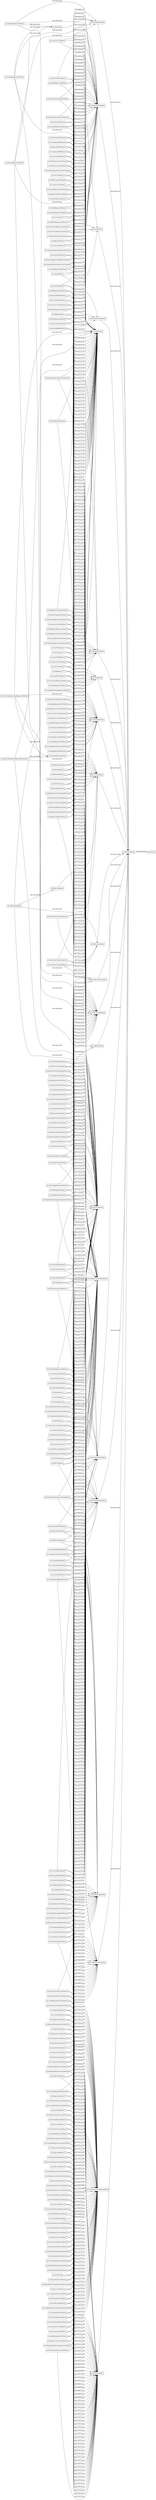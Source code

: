 digraph ar2dtool_diagram { 
rankdir=LR;
size="1000"
node [shape = rectangle, color="black"]; "ml:GroupKFoldMethod" "ml:LarsCVMethod" "ml:MultinomialNBMethod" "ml:PCAMethod" "ml:RandomTreesEmbeddingMethod" "ml:KNNImputerMethod" "ml:MLPClassifierMethod" "ml:DictionaryLearningMethod" "ml:OPTICSMethod" "ml:GammaRegressorMethod" "ml:RidgeClassifierMethod" "ml:LabelBinarizerMethod" "ml:SVRMethod" "ml:RootMeanSquaredErrorMethod" "ml:AucMethod" "ml:GradientBoostingModule" "ml:CheckScoringMethod" "ml:KBinsDiscretizerMethod" "ml:LabelRankingAveragePrecisionScoreMethod" "ml:KernelCentererMethod" "ml:ConfusionMatrixMethod" "ml:D2TweedieScoreMethod" "ml:LinearSVCMethod" "ml:NaiveBayesModule" "ml:SelectFprMethod" "ml:ExtraTreeRegressorMethod" "ml:PermutationTestScoreMethod" "ml:ClassificationReportMethod" "ml:AccuracyScoreMethod" "ml:SpectralClusteringMethod" "ml:LassoLarsICMethod" "ml:TopKAccuracyScoreMethod" "ml:NanEuclideanDistancesMethod" "ml:BirchMethod" "ml:LogisticRegressionCVMethod" "ml:RidgeClassifierCVMethod" "ml:HdbscanModule" "ml:LinearModelModule" "ml:ValidationCurveDisplayMethod" "ml:MeanAbsoluteErrorMethod" "ml:MultiTaskLassoMethod" "ml:ComplementNBMethod" "ml:SGDRegressorMethod" "ml:VotingClassifierMethod" "ml:RepeatedStratifiedKFoldMethod" "ml:MeanSquaredLogErrorMethod" "ml:GlmModule" "ml:F1ScoreMethod" "ml:AdjustedMutualInfoScoreMethod" "ml:NormalizerMethod" "ml:GradientBoostingClassifierMethod" "ml:LogisticRegressionMethod" "ml:HammingLossMethod" "ml:ConsensusScoreMethod" "ml:LarsMethod" "ml:Chi2Method" "ml:GradientBoostingRegressorMethod" "ml:FeatureExtractionModule" "ml:EnsembleModule" "ml:ExtraTreeClassifierMethod" "ml:TheilSenRegressorMethod" "ml:MultiTaskElasticNetMethod" "ml:RecallScoreMethod" "ml:KernelDensityMethod" "ml:DBSCANMethod" "ml:JaccardScoreMethod" "ml:NearestCentroidMethod" "ml:DecisionTreeClassifierMethod" "ml:SpectralBiclusteringMethod" "ml:RidgeCVMethod" "ml:ExplainedVarianceScoreMethod" "ml:KNeighborsTransformerMethod" "ml:SequentialFeatureSelectorMethod" "ml:RandScoreMethod" "ml:MLPRegressorMethod" "ml:LocalOutlierFactorMethod" "ml:NearestNeighborsMethod" "ml:TargetEncoderMethod" "ml:ClassLikelihoodRatiosMethod" "ml:R2ScoreMethod" "ml:BaggingClassifierMethod" "ml:RadiusNeighborsTransformerMethod" "ml:RFEMethod" "ml:NuSVCMethod" "ml:GenericUnivariateSelectMethod" "ml:BernoulliNBMethod" "ml:LassoLarsMethod" "ml:PreprocessingModule" "ml:AffinityPropagationMethod" "ml:SelectFromModelMethod" "ml:ClusterModule" "ml:ImputeModule" "ml:PairwiseKernelsMethod" "ml:FunctionTransformerMethod" "ml:DecisionTreeRegressorMethod" "ml:RandomForestRegressorMethod" "ml:ExtraTreesClassifierMethod" "ml:SelectFdrMethod" "ml:MaxAbsScalerMethod" "ml:OrthogonalMatchingPursuitMethod" "ml:IsolationForestMethod" "ml:MiniBatchSparsePCAMethod" "ml:MiniBatchDictionaryLearningMethod" "ml:TrainTestSplitMethod" "ml:PerceptronMethod" "ml:PassiveAggressiveRegressorMethod" "ml:SklearnModule" "ml:SpectralCoclusteringMethod" "ml:StandardScalerMethod" "ml:VMeasureScoreMethod" "ml:OrthogonalMatchingPursuitCVMethod" "ml:NuSVRMethod" "ml:SilhouetteSamplesMethod" "ml:LinearRegressionMethod" "ml:StackingRegressorMethod" "ml:TruncatedSVDMethod" "ml:RadiusNeighborsClassifierMethod" "ml:OneVsRestClassifierMethod" "ml:KNeighborsClassifierMethod" "ml:MultilabelConfusionMatrixMethod" "ml:ExtraTreesRegressorMethod" "ml:LassoMethod" "ml:KNeighborsRegressorMethod" "ml:VotingRegressorMethod" "ml:LassoCVMethod" "ml:BaggingRegressorMethod" "ml:RFECVMethod" "ml:SVCMethod" "ml:NeighborsModule" "ml:NeuralNetworkModule" "ml:MeanGammaDevianceMethod" "ml:BalancedAccuracyScoreMethod" "ml:CrossValScoreMethod" "ml:PredefinedSplitMethod" "ml:MiniBatchKMeansMethod" "ml:ModelSelectionModule" "ml:DaviesBouldinScoreMethod" "ml:FRegressionMethod" "ml:ShuffleSplitMethod" "ml:ARDRegressionMethod" "ml:KFoldMethod" "ml:BayesianRidgeMethod" "ml:FeatureHasherMethod" "ml:TweedieRegressorMethod" "ml:PairwiseDistancesMethod" "ml:FeatureSelectionModule" "ml:GetScorerMethod" "ml:PrecisionRecallCurveMethod" "ml:RobustScalerMethod" "ml:HomogeneityScoreMethod" "ml:BrierScoreLossMethod" "ml:MutualInfoRegressionMethod" "ml:HistGradientBoostingClassifierMethod" "ml:HistGradientBoostingRegressorMethod" "ml:MiniBatchNMFMethod" "ml:RadiusNeighborsRegressorMethod" "ml:MeanShiftMethod" "ml:IncrementalPCAMethod" "ml:CrossValPredictMethod" "ml:MatthewsCorrcoefMethod" "ml:OutputCodeClassifierMethod" "ml:KernelPCAMethod" "ml:CalinskiHarabaszScoreMethod" "ml:VarianceThresholdMethod" "ml:MakeScorerMethod" "ml:CategoricalNBMethod" "ml:ElasticNetCVMethod" "ml:RocAucScoreMethod" "ml:QuantileTransformerMethod" "ml:PrecisionScoreMethod" "ml:BisectingKMeansMethod" "ml:HingeLossMethod" "ml:FowlkesMallowsScoreMethod" "ml:DetCurveMethod" "ml:GetScorerNamesMethod" "ml:CohenKappaScoreMethod" "ml:OneHotEncoderMethod" "ml:StratifiedShuffleSplitMethod" "ml:TreeModule" "ml:PairwiseDistancesArgminMinMethod" "ml:SparsePCAMethod" "ml:NormalizedMutualInfoScoreMethod" "ml:MutualInfoClassifMethod" "ml:CrossValidateMethod" "ml:CoverageErrorMethod" "ml:SvmModule" "ml:PowerTransformerMethod" "ml:SplineTransformerMethod" "ml:PairConfusionMatrixMethod" "ml:StratifiedGroupKFoldMethod" "ml:MeanSquaredErrorMethod" "ml:LearningCurveMethod" "ml:MutualInfoScoreMethod" "ml:GroupShuffleSplitMethod" "ml:SilhouetteScoreMethod" "ml:DictVectorizerMethod" "ml:RepeatedKFoldMethod" "ml:MultiLabelBinarizerMethod" "ml:LeavePGroupsOutMethod" "ml:HomogeneityCompletenessVMeasureMethod" "ml:RocCurveMethod" "ml:RANSACRegressorMethod" "ml:MeanAbsolutePercentageErrorMethod" "ml:LinearSVRMethod" "ml:AdaBoostClassifierMethod" "ml:NdcgScoreMethod" "ml:RidgeMethod" "ml:LassoLarsCVMethod" "ml:NMFMethod" "ml:StackingClassifierMethod" "ml:PoissonRegressorMethod" "ml:GaussianNBMethod" "ml:KMeansMethod" "ml:D2AbsoluteErrorScoreMethod" "ml:StratifiedKFoldMethod" "ml:SGDClassifierMethod" "ml:PrecisionRecallFscoreSupportMethod" "ml:BinarizerMethod" "ml:MaxErrorMethod" "ml:HuberRegressorMethod" "ml:SelectKBestMethod" "ml:ZeroOneLossMethod" "ml:PairwiseDistancesChunkedMethod" "ml:MinMaxScalerMethod" "ml:LearningCurveDisplayMethod" "ml:PairwiseDistancesArgminMethod" "ml:MetricsModule" "ml:AgglomerativeClusteringMethod" "ml:CompletenessScoreMethod" "ml:SimpleImputerMethod" "ml:LabelRankingLossMethod" "ml:MultiTaskElasticNetCVMethod" "ml:LeavePOutMethod" "ml:FClassifMethod" "ml:LogLossMethod" "ml:AdjustedRandScoreMethod" "ml:OneVsOneClassifierMethod" "ml:MeanPoissonDevianceMethod" "ml:OneClassSVMMethod" "ml:RootMeanSquaredLogErrorMethod" "ml:MeanTweedieDevianceMethod" "ml:PolynomialFeaturesMethod" "ml:D2PinballScoreMethod" "ml:FbetaScoreMethod" "ml:ElasticNetMethod" "ml:RandomForestClassifierMethod" "ml:SparseCoderMethod" "ml:QuantileRegressorMethod" "ml:SelectFweMethod" "ml:HDBSCANMethod" "ml:FastICAMethod" "ml:AdaBoostRegressorMethod" "ml:NeighborhoodComponentsAnalysisMethod" "ml:FeatureAgglomerationMethod" "ml:LatentDirichletAllocationMethod" "ml:OrdinalEncoderMethod" "ml:DcgScoreMethod" "ml:EuclideanDistancesMethod" "ml:AveragePrecisionScoreMethod" "ml:TimeSeriesSplitMethod" "ml:ValidationCurveMethod" "ml:MedianAbsoluteErrorMethod" "ml:MultiTaskLassoCVMethod" "ml:SelectPercentileMethod" "ml:CheckCvMethod" "ml:DecompositionModule" "ml:MeanPinballLossMethod" "ml:SGDOneClassSVMMethod" "ml:FactorAnalysisMethod" "ml:MulticlassModule" "ml:BernoulliRBMMethod" "ml:PassiveAggressiveClassifierMethod" ; /*classes style*/
	"ml:KNeighborsClassifierMethod" -> "ml:TrainMethod" [ label = "rdfs:subClassOf" ];
	"ml:KNeighborsClassifierMethod" -> "ml:NeighborsModule" [ label = "rdfs:subClassOf" ];
	"ml:KNeighborsClassifierMethod" -> "ds:AtomicMethod" [ label = "rdfs:subClassOf" ];
	"ml:ClassLikelihoodRatiosMethod" -> "ml:PerformanceCalculationMethod" [ label = "rdfs:subClassOf" ];
	"ml:ClassLikelihoodRatiosMethod" -> "ml:MetricsModule" [ label = "rdfs:subClassOf" ];
	"ml:ClassLikelihoodRatiosMethod" -> "ds:AtomicMethod" [ label = "rdfs:subClassOf" ];
	"ml:RandomForestClassifierMethod" -> "ml:TrainMethod" [ label = "rdfs:subClassOf" ];
	"ml:RandomForestClassifierMethod" -> "ml:EnsembleModule" [ label = "rdfs:subClassOf" ];
	"ml:RandomForestClassifierMethod" -> "ds:AtomicMethod" [ label = "rdfs:subClassOf" ];
	"ml:StandardScalerMethod" -> "ml:PreprocessingModule" [ label = "rdfs:subClassOf" ];
	"ml:StandardScalerMethod" -> "ml:PrepareTransformerMethod" [ label = "rdfs:subClassOf" ];
	"ml:StandardScalerMethod" -> "ds:AtomicMethod" [ label = "rdfs:subClassOf" ];
	"ml:BinarizerMethod" -> "ml:PreprocessingModule" [ label = "rdfs:subClassOf" ];
	"ml:BinarizerMethod" -> "ml:PrepareTransformerMethod" [ label = "rdfs:subClassOf" ];
	"ml:BinarizerMethod" -> "ds:AtomicMethod" [ label = "rdfs:subClassOf" ];
	"ml:KMeansMethod" -> "ml:TrainMethod" [ label = "rdfs:subClassOf" ];
	"ml:KMeansMethod" -> "ml:ClusterModule" [ label = "rdfs:subClassOf" ];
	"ml:KMeansMethod" -> "ds:AtomicMethod" [ label = "rdfs:subClassOf" ];
	"ml:ClusterModule" -> "ml:SklearnModule" [ label = "rdfs:subClassOf" ];
	"ml:KernelDensityMethod" -> "ml:TrainMethod" [ label = "rdfs:subClassOf" ];
	"ml:KernelDensityMethod" -> "ml:NeighborsModule" [ label = "rdfs:subClassOf" ];
	"ml:KernelDensityMethod" -> "ds:AtomicMethod" [ label = "rdfs:subClassOf" ];
	"ml:NearestNeighborsMethod" -> "ml:TrainMethod" [ label = "rdfs:subClassOf" ];
	"ml:NearestNeighborsMethod" -> "ml:NeighborsModule" [ label = "rdfs:subClassOf" ];
	"ml:NearestNeighborsMethod" -> "ds:AtomicMethod" [ label = "rdfs:subClassOf" ];
	"ml:BisectingKMeansMethod" -> "ml:TrainMethod" [ label = "rdfs:subClassOf" ];
	"ml:BisectingKMeansMethod" -> "ml:ClusterModule" [ label = "rdfs:subClassOf" ];
	"ml:BisectingKMeansMethod" -> "ds:AtomicMethod" [ label = "rdfs:subClassOf" ];
	"ml:CrossValPredictMethod" -> "ml:ModelSelectionModule" [ label = "rdfs:subClassOf" ];
	"ml:CrossValPredictMethod" -> "ml:DataSplittingMethod" [ label = "rdfs:subClassOf" ];
	"ml:CrossValPredictMethod" -> "ds:AtomicMethod" [ label = "rdfs:subClassOf" ];
	"ml:LogLossMethod" -> "ml:PerformanceCalculationMethod" [ label = "rdfs:subClassOf" ];
	"ml:LogLossMethod" -> "ml:MetricsModule" [ label = "rdfs:subClassOf" ];
	"ml:LogLossMethod" -> "ds:AtomicMethod" [ label = "rdfs:subClassOf" ];
	"ml:RidgeCVMethod" -> "ml:TrainMethod" [ label = "rdfs:subClassOf" ];
	"ml:RidgeCVMethod" -> "ml:LinearModelModule" [ label = "rdfs:subClassOf" ];
	"ml:RidgeCVMethod" -> "ds:AtomicMethod" [ label = "rdfs:subClassOf" ];
	"ml:FbetaScoreMethod" -> "ml:PerformanceCalculationMethod" [ label = "rdfs:subClassOf" ];
	"ml:FbetaScoreMethod" -> "ml:MetricsModule" [ label = "rdfs:subClassOf" ];
	"ml:FbetaScoreMethod" -> "ds:AtomicMethod" [ label = "rdfs:subClassOf" ];
	"ml:MLPRegressorMethod" -> "ml:TrainMethod" [ label = "rdfs:subClassOf" ];
	"ml:MLPRegressorMethod" -> "ml:NeuralNetworkModule" [ label = "rdfs:subClassOf" ];
	"ml:MLPRegressorMethod" -> "ds:AtomicMethod" [ label = "rdfs:subClassOf" ];
	"ml:PredefinedSplitMethod" -> "ml:ModelSelectionModule" [ label = "rdfs:subClassOf" ];
	"ml:PredefinedSplitMethod" -> "ml:DataSplittingMethod" [ label = "rdfs:subClassOf" ];
	"ml:PredefinedSplitMethod" -> "ds:AtomicMethod" [ label = "rdfs:subClassOf" ];
	"ml:MultiTaskLassoMethod" -> "ml:TrainMethod" [ label = "rdfs:subClassOf" ];
	"ml:MultiTaskLassoMethod" -> "ml:LinearModelModule" [ label = "rdfs:subClassOf" ];
	"ml:MultiTaskLassoMethod" -> "ds:AtomicMethod" [ label = "rdfs:subClassOf" ];
	"ml:MedianAbsoluteErrorMethod" -> "ml:PerformanceCalculationMethod" [ label = "rdfs:subClassOf" ];
	"ml:MedianAbsoluteErrorMethod" -> "ml:MetricsModule" [ label = "rdfs:subClassOf" ];
	"ml:MedianAbsoluteErrorMethod" -> "ds:AtomicMethod" [ label = "rdfs:subClassOf" ];
	"ml:FactorAnalysisMethod" -> "ml:PrepareTransformerMethod" [ label = "rdfs:subClassOf" ];
	"ml:FactorAnalysisMethod" -> "ml:DecompositionModule" [ label = "rdfs:subClassOf" ];
	"ml:FactorAnalysisMethod" -> "ds:AtomicMethod" [ label = "rdfs:subClassOf" ];
	"ml:D2PinballScoreMethod" -> "ml:PerformanceCalculationMethod" [ label = "rdfs:subClassOf" ];
	"ml:D2PinballScoreMethod" -> "ml:MetricsModule" [ label = "rdfs:subClassOf" ];
	"ml:D2PinballScoreMethod" -> "ds:AtomicMethod" [ label = "rdfs:subClassOf" ];
	"ml:NuSVRMethod" -> "ml:TrainMethod" [ label = "rdfs:subClassOf" ];
	"ml:NuSVRMethod" -> "ml:SvmModule" [ label = "rdfs:subClassOf" ];
	"ml:NuSVRMethod" -> "ds:AtomicMethod" [ label = "rdfs:subClassOf" ];
	"ml:StratifiedGroupKFoldMethod" -> "ml:ModelSelectionModule" [ label = "rdfs:subClassOf" ];
	"ml:StratifiedGroupKFoldMethod" -> "ml:DataSplittingMethod" [ label = "rdfs:subClassOf" ];
	"ml:StratifiedGroupKFoldMethod" -> "ds:AtomicMethod" [ label = "rdfs:subClassOf" ];
	"ml:SVCMethod" -> "ml:TrainMethod" [ label = "rdfs:subClassOf" ];
	"ml:SVCMethod" -> "ml:SvmModule" [ label = "rdfs:subClassOf" ];
	"ml:SVCMethod" -> "ds:AtomicMethod" [ label = "rdfs:subClassOf" ];
	"ml:PrecisionRecallFscoreSupportMethod" -> "ml:PerformanceCalculationMethod" [ label = "rdfs:subClassOf" ];
	"ml:PrecisionRecallFscoreSupportMethod" -> "ml:MetricsModule" [ label = "rdfs:subClassOf" ];
	"ml:PrecisionRecallFscoreSupportMethod" -> "ds:AtomicMethod" [ label = "rdfs:subClassOf" ];
	"ml:TopKAccuracyScoreMethod" -> "ml:PerformanceCalculationMethod" [ label = "rdfs:subClassOf" ];
	"ml:TopKAccuracyScoreMethod" -> "ml:MetricsModule" [ label = "rdfs:subClassOf" ];
	"ml:TopKAccuracyScoreMethod" -> "ds:AtomicMethod" [ label = "rdfs:subClassOf" ];
	"ml:StratifiedKFoldMethod" -> "ml:ModelSelectionModule" [ label = "rdfs:subClassOf" ];
	"ml:StratifiedKFoldMethod" -> "ml:DataSplittingMethod" [ label = "rdfs:subClassOf" ];
	"ml:StratifiedKFoldMethod" -> "ds:AtomicMethod" [ label = "rdfs:subClassOf" ];
	"ml:HistGradientBoostingClassifierMethod" -> "ml:TrainMethod" [ label = "rdfs:subClassOf" ];
	"ml:HistGradientBoostingClassifierMethod" -> "ml:GradientBoostingModule" [ label = "rdfs:subClassOf" ];
	"ml:HistGradientBoostingClassifierMethod" -> "ml:EnsembleModule" [ label = "rdfs:subClassOf" ];
	"ml:HistGradientBoostingClassifierMethod" -> "ds:AtomicMethod" [ label = "rdfs:subClassOf" ];
	"ml:LabelBinarizerMethod" -> "ml:PreprocessingModule" [ label = "rdfs:subClassOf" ];
	"ml:LabelBinarizerMethod" -> "ml:PrepareTransformerMethod" [ label = "rdfs:subClassOf" ];
	"ml:LabelBinarizerMethod" -> "ds:AtomicMethod" [ label = "rdfs:subClassOf" ];
	"ml:ImputeModule" -> "ml:SklearnModule" [ label = "rdfs:subClassOf" ];
	"ml:LassoLarsICMethod" -> "ml:TrainMethod" [ label = "rdfs:subClassOf" ];
	"ml:LassoLarsICMethod" -> "ml:LinearModelModule" [ label = "rdfs:subClassOf" ];
	"ml:LassoLarsICMethod" -> "ds:AtomicMethod" [ label = "rdfs:subClassOf" ];
	"ml:PairwiseDistancesChunkedMethod" -> "ml:PerformanceCalculationMethod" [ label = "rdfs:subClassOf" ];
	"ml:PairwiseDistancesChunkedMethod" -> "ml:MetricsModule" [ label = "rdfs:subClassOf" ];
	"ml:PairwiseDistancesChunkedMethod" -> "ds:AtomicMethod" [ label = "rdfs:subClassOf" ];
	"ml:MaxAbsScalerMethod" -> "ml:PreprocessingModule" [ label = "rdfs:subClassOf" ];
	"ml:MaxAbsScalerMethod" -> "ml:PrepareTransformerMethod" [ label = "rdfs:subClassOf" ];
	"ml:MaxAbsScalerMethod" -> "ds:AtomicMethod" [ label = "rdfs:subClassOf" ];
	"ml:ConfusionMatrixMethod" -> "ml:PerformanceCalculationMethod" [ label = "rdfs:subClassOf" ];
	"ml:ConfusionMatrixMethod" -> "ml:MetricsModule" [ label = "rdfs:subClassOf" ];
	"ml:ConfusionMatrixMethod" -> "ds:AtomicMethod" [ label = "rdfs:subClassOf" ];
	"ml:FunctionTransformerMethod" -> "ml:PreprocessingModule" [ label = "rdfs:subClassOf" ];
	"ml:FunctionTransformerMethod" -> "ml:PrepareTransformerMethod" [ label = "rdfs:subClassOf" ];
	"ml:FunctionTransformerMethod" -> "ds:AtomicMethod" [ label = "rdfs:subClassOf" ];
	"ml:QuantileTransformerMethod" -> "ml:PreprocessingModule" [ label = "rdfs:subClassOf" ];
	"ml:QuantileTransformerMethod" -> "ml:PrepareTransformerMethod" [ label = "rdfs:subClassOf" ];
	"ml:QuantileTransformerMethod" -> "ds:AtomicMethod" [ label = "rdfs:subClassOf" ];
	"ml:CalinskiHarabaszScoreMethod" -> "ml:PerformanceCalculationMethod" [ label = "rdfs:subClassOf" ];
	"ml:CalinskiHarabaszScoreMethod" -> "ml:MetricsModule" [ label = "rdfs:subClassOf" ];
	"ml:CalinskiHarabaszScoreMethod" -> "ds:AtomicMethod" [ label = "rdfs:subClassOf" ];
	"ml:MiniBatchKMeansMethod" -> "ml:TrainMethod" [ label = "rdfs:subClassOf" ];
	"ml:MiniBatchKMeansMethod" -> "ml:ClusterModule" [ label = "rdfs:subClassOf" ];
	"ml:MiniBatchKMeansMethod" -> "ds:AtomicMethod" [ label = "rdfs:subClassOf" ];
	"ml:PassiveAggressiveClassifierMethod" -> "ml:TrainMethod" [ label = "rdfs:subClassOf" ];
	"ml:PassiveAggressiveClassifierMethod" -> "ml:LinearModelModule" [ label = "rdfs:subClassOf" ];
	"ml:PassiveAggressiveClassifierMethod" -> "ds:AtomicMethod" [ label = "rdfs:subClassOf" ];
	"ml:MutualInfoScoreMethod" -> "ml:PerformanceCalculationMethod" [ label = "rdfs:subClassOf" ];
	"ml:MutualInfoScoreMethod" -> "ml:MetricsModule" [ label = "rdfs:subClassOf" ];
	"ml:MutualInfoScoreMethod" -> "ds:AtomicMethod" [ label = "rdfs:subClassOf" ];
	"ml:GradientBoostingModule" -> "ml:EnsembleModule" [ label = "rdfs:subClassOf" ];
	"ml:RootMeanSquaredErrorMethod" -> "ml:PerformanceCalculationMethod" [ label = "rdfs:subClassOf" ];
	"ml:RootMeanSquaredErrorMethod" -> "ml:MetricsModule" [ label = "rdfs:subClassOf" ];
	"ml:RootMeanSquaredErrorMethod" -> "ds:AtomicMethod" [ label = "rdfs:subClassOf" ];
	"ml:SvmModule" -> "ml:SklearnModule" [ label = "rdfs:subClassOf" ];
	"ml:VMeasureScoreMethod" -> "ml:PerformanceCalculationMethod" [ label = "rdfs:subClassOf" ];
	"ml:VMeasureScoreMethod" -> "ml:MetricsModule" [ label = "rdfs:subClassOf" ];
	"ml:VMeasureScoreMethod" -> "ds:AtomicMethod" [ label = "rdfs:subClassOf" ];
	"ml:LassoMethod" -> "ml:TrainMethod" [ label = "rdfs:subClassOf" ];
	"ml:LassoMethod" -> "ml:LinearModelModule" [ label = "rdfs:subClassOf" ];
	"ml:LassoMethod" -> "ds:AtomicMethod" [ label = "rdfs:subClassOf" ];
	"ml:ConsensusScoreMethod" -> "ml:PerformanceCalculationMethod" [ label = "rdfs:subClassOf" ];
	"ml:ConsensusScoreMethod" -> "ml:MetricsModule" [ label = "rdfs:subClassOf" ];
	"ml:ConsensusScoreMethod" -> "ds:AtomicMethod" [ label = "rdfs:subClassOf" ];
	"ml:MultiLabelBinarizerMethod" -> "ml:PreprocessingModule" [ label = "rdfs:subClassOf" ];
	"ml:MultiLabelBinarizerMethod" -> "ml:PrepareTransformerMethod" [ label = "rdfs:subClassOf" ];
	"ml:MultiLabelBinarizerMethod" -> "ds:AtomicMethod" [ label = "rdfs:subClassOf" ];
	"ml:LocalOutlierFactorMethod" -> "ml:TrainMethod" [ label = "rdfs:subClassOf" ];
	"ml:LocalOutlierFactorMethod" -> "ml:NeighborsModule" [ label = "rdfs:subClassOf" ];
	"ml:LocalOutlierFactorMethod" -> "ds:AtomicMethod" [ label = "rdfs:subClassOf" ];
	"ml:IsolationForestMethod" -> "ml:TrainMethod" [ label = "rdfs:subClassOf" ];
	"ml:IsolationForestMethod" -> "ml:EnsembleModule" [ label = "rdfs:subClassOf" ];
	"ml:IsolationForestMethod" -> "ds:AtomicMethod" [ label = "rdfs:subClassOf" ];
	"ml:OneClassSVMMethod" -> "ml:TrainMethod" [ label = "rdfs:subClassOf" ];
	"ml:OneClassSVMMethod" -> "ml:SvmModule" [ label = "rdfs:subClassOf" ];
	"ml:OneClassSVMMethod" -> "ds:AtomicMethod" [ label = "rdfs:subClassOf" ];
	"ml:HomogeneityScoreMethod" -> "ml:PerformanceCalculationMethod" [ label = "rdfs:subClassOf" ];
	"ml:HomogeneityScoreMethod" -> "ml:MetricsModule" [ label = "rdfs:subClassOf" ];
	"ml:HomogeneityScoreMethod" -> "ds:AtomicMethod" [ label = "rdfs:subClassOf" ];
	"ml:SimpleImputerMethod" -> "ml:PrepareTransformerMethod" [ label = "rdfs:subClassOf" ];
	"ml:SimpleImputerMethod" -> "ml:ImputeModule" [ label = "rdfs:subClassOf" ];
	"ml:SimpleImputerMethod" -> "ds:AtomicMethod" [ label = "rdfs:subClassOf" ];
	"ml:RadiusNeighborsClassifierMethod" -> "ml:TrainMethod" [ label = "rdfs:subClassOf" ];
	"ml:RadiusNeighborsClassifierMethod" -> "ml:NeighborsModule" [ label = "rdfs:subClassOf" ];
	"ml:RadiusNeighborsClassifierMethod" -> "ds:AtomicMethod" [ label = "rdfs:subClassOf" ];
	"ml:AdaBoostClassifierMethod" -> "ml:TrainMethod" [ label = "rdfs:subClassOf" ];
	"ml:AdaBoostClassifierMethod" -> "ml:EnsembleModule" [ label = "rdfs:subClassOf" ];
	"ml:AdaBoostClassifierMethod" -> "ds:AtomicMethod" [ label = "rdfs:subClassOf" ];
	"ml:OneVsOneClassifierMethod" -> "ml:TrainMethod" [ label = "rdfs:subClassOf" ];
	"ml:OneVsOneClassifierMethod" -> "ml:MulticlassModule" [ label = "rdfs:subClassOf" ];
	"ml:OneVsOneClassifierMethod" -> "ds:AtomicMethod" [ label = "rdfs:subClassOf" ];
	"ml:PCAMethod" -> "ml:PrepareTransformerMethod" [ label = "rdfs:subClassOf" ];
	"ml:PCAMethod" -> "ml:DecompositionModule" [ label = "rdfs:subClassOf" ];
	"ml:PCAMethod" -> "ds:AtomicMethod" [ label = "rdfs:subClassOf" ];
	"ml:SilhouetteSamplesMethod" -> "ml:PerformanceCalculationMethod" [ label = "rdfs:subClassOf" ];
	"ml:SilhouetteSamplesMethod" -> "ml:MetricsModule" [ label = "rdfs:subClassOf" ];
	"ml:SilhouetteSamplesMethod" -> "ds:AtomicMethod" [ label = "rdfs:subClassOf" ];
	"ml:ExtraTreeRegressorMethod" -> "ml:TreeModule" [ label = "rdfs:subClassOf" ];
	"ml:ExtraTreeRegressorMethod" -> "ml:TrainMethod" [ label = "rdfs:subClassOf" ];
	"ml:ExtraTreeRegressorMethod" -> "ds:AtomicMethod" [ label = "rdfs:subClassOf" ];
	"ml:RFECVMethod" -> "ml:PrepareTransformerMethod" [ label = "rdfs:subClassOf" ];
	"ml:RFECVMethod" -> "ml:FeatureSelectionModule" [ label = "rdfs:subClassOf" ];
	"ml:RFECVMethod" -> "ds:AtomicMethod" [ label = "rdfs:subClassOf" ];
	"ml:NeuralNetworkModule" -> "ml:SklearnModule" [ label = "rdfs:subClassOf" ];
	"ml:MultinomialNBMethod" -> "ml:TrainMethod" [ label = "rdfs:subClassOf" ];
	"ml:MultinomialNBMethod" -> "ml:NaiveBayesModule" [ label = "rdfs:subClassOf" ];
	"ml:MultinomialNBMethod" -> "ds:AtomicMethod" [ label = "rdfs:subClassOf" ];
	"ml:BaggingRegressorMethod" -> "ml:TrainMethod" [ label = "rdfs:subClassOf" ];
	"ml:BaggingRegressorMethod" -> "ml:EnsembleModule" [ label = "rdfs:subClassOf" ];
	"ml:BaggingRegressorMethod" -> "ds:AtomicMethod" [ label = "rdfs:subClassOf" ];
	"ml:ElasticNetCVMethod" -> "ml:TrainMethod" [ label = "rdfs:subClassOf" ];
	"ml:ElasticNetCVMethod" -> "ml:LinearModelModule" [ label = "rdfs:subClassOf" ];
	"ml:ElasticNetCVMethod" -> "ds:AtomicMethod" [ label = "rdfs:subClassOf" ];
	"ml:KFoldMethod" -> "ml:ModelSelectionModule" [ label = "rdfs:subClassOf" ];
	"ml:KFoldMethod" -> "ml:DataSplittingMethod" [ label = "rdfs:subClassOf" ];
	"ml:KFoldMethod" -> "ds:AtomicMethod" [ label = "rdfs:subClassOf" ];
	"ml:StackingRegressorMethod" -> "ml:TrainMethod" [ label = "rdfs:subClassOf" ];
	"ml:StackingRegressorMethod" -> "ml:EnsembleModule" [ label = "rdfs:subClassOf" ];
	"ml:StackingRegressorMethod" -> "ds:AtomicMethod" [ label = "rdfs:subClassOf" ];
	"ml:MakeScorerMethod" -> "ml:PerformanceCalculationMethod" [ label = "rdfs:subClassOf" ];
	"ml:MakeScorerMethod" -> "ml:MetricsModule" [ label = "rdfs:subClassOf" ];
	"ml:MakeScorerMethod" -> "ds:AtomicMethod" [ label = "rdfs:subClassOf" ];
	"ml:IncrementalPCAMethod" -> "ml:PrepareTransformerMethod" [ label = "rdfs:subClassOf" ];
	"ml:IncrementalPCAMethod" -> "ml:DecompositionModule" [ label = "rdfs:subClassOf" ];
	"ml:IncrementalPCAMethod" -> "ds:AtomicMethod" [ label = "rdfs:subClassOf" ];
	"ml:MutualInfoRegressionMethod" -> "ml:PrepareTransformerMethod" [ label = "rdfs:subClassOf" ];
	"ml:MutualInfoRegressionMethod" -> "ml:FeatureSelectionModule" [ label = "rdfs:subClassOf" ];
	"ml:MutualInfoRegressionMethod" -> "ds:AtomicMethod" [ label = "rdfs:subClassOf" ];
	"ml:BayesianRidgeMethod" -> "ml:TrainMethod" [ label = "rdfs:subClassOf" ];
	"ml:BayesianRidgeMethod" -> "ml:LinearModelModule" [ label = "rdfs:subClassOf" ];
	"ml:BayesianRidgeMethod" -> "ds:AtomicMethod" [ label = "rdfs:subClassOf" ];
	"ml:KNNImputerMethod" -> "ml:PrepareTransformerMethod" [ label = "rdfs:subClassOf" ];
	"ml:KNNImputerMethod" -> "ml:ImputeModule" [ label = "rdfs:subClassOf" ];
	"ml:KNNImputerMethod" -> "ds:AtomicMethod" [ label = "rdfs:subClassOf" ];
	"ml:LinearSVCMethod" -> "ml:TrainMethod" [ label = "rdfs:subClassOf" ];
	"ml:LinearSVCMethod" -> "ml:SvmModule" [ label = "rdfs:subClassOf" ];
	"ml:LinearSVCMethod" -> "ds:AtomicMethod" [ label = "rdfs:subClassOf" ];
	"ml:PairwiseDistancesArgminMethod" -> "ml:PerformanceCalculationMethod" [ label = "rdfs:subClassOf" ];
	"ml:PairwiseDistancesArgminMethod" -> "ml:MetricsModule" [ label = "rdfs:subClassOf" ];
	"ml:PairwiseDistancesArgminMethod" -> "ds:AtomicMethod" [ label = "rdfs:subClassOf" ];
	"ml:KNeighborsRegressorMethod" -> "ml:TrainMethod" [ label = "rdfs:subClassOf" ];
	"ml:KNeighborsRegressorMethod" -> "ml:NeighborsModule" [ label = "rdfs:subClassOf" ];
	"ml:KNeighborsRegressorMethod" -> "ds:AtomicMethod" [ label = "rdfs:subClassOf" ];
	"ml:RadiusNeighborsRegressorMethod" -> "ml:TrainMethod" [ label = "rdfs:subClassOf" ];
	"ml:RadiusNeighborsRegressorMethod" -> "ml:NeighborsModule" [ label = "rdfs:subClassOf" ];
	"ml:RadiusNeighborsRegressorMethod" -> "ds:AtomicMethod" [ label = "rdfs:subClassOf" ];
	"ml:AffinityPropagationMethod" -> "ml:TrainMethod" [ label = "rdfs:subClassOf" ];
	"ml:AffinityPropagationMethod" -> "ml:ClusterModule" [ label = "rdfs:subClassOf" ];
	"ml:AffinityPropagationMethod" -> "ds:AtomicMethod" [ label = "rdfs:subClassOf" ];
	"ml:TweedieRegressorMethod" -> "ml:TrainMethod" [ label = "rdfs:subClassOf" ];
	"ml:TweedieRegressorMethod" -> "ml:LinearModelModule" [ label = "rdfs:subClassOf" ];
	"ml:TweedieRegressorMethod" -> "ml:GlmModule" [ label = "rdfs:subClassOf" ];
	"ml:TweedieRegressorMethod" -> "ds:AtomicMethod" [ label = "rdfs:subClassOf" ];
	"ml:MultiTaskLassoCVMethod" -> "ml:TrainMethod" [ label = "rdfs:subClassOf" ];
	"ml:MultiTaskLassoCVMethod" -> "ml:LinearModelModule" [ label = "rdfs:subClassOf" ];
	"ml:MultiTaskLassoCVMethod" -> "ds:AtomicMethod" [ label = "rdfs:subClassOf" ];
	"ml:RandomTreesEmbeddingMethod" -> "ml:PrepareTransformerMethod" [ label = "rdfs:subClassOf" ];
	"ml:RandomTreesEmbeddingMethod" -> "ml:EnsembleModule" [ label = "rdfs:subClassOf" ];
	"ml:RandomTreesEmbeddingMethod" -> "ds:AtomicMethod" [ label = "rdfs:subClassOf" ];
	"ml:FeatureAgglomerationMethod" -> "ml:PrepareTransformerMethod" [ label = "rdfs:subClassOf" ];
	"ml:FeatureAgglomerationMethod" -> "ml:ClusterModule" [ label = "rdfs:subClassOf" ];
	"ml:FeatureAgglomerationMethod" -> "ds:AtomicMethod" [ label = "rdfs:subClassOf" ];
	"ml:PairwiseKernelsMethod" -> "ml:PerformanceCalculationMethod" [ label = "rdfs:subClassOf" ];
	"ml:PairwiseKernelsMethod" -> "ml:MetricsModule" [ label = "rdfs:subClassOf" ];
	"ml:PairwiseKernelsMethod" -> "ds:AtomicMethod" [ label = "rdfs:subClassOf" ];
	"ml:GroupShuffleSplitMethod" -> "ml:ModelSelectionModule" [ label = "rdfs:subClassOf" ];
	"ml:GroupShuffleSplitMethod" -> "ml:DataSplittingMethod" [ label = "rdfs:subClassOf" ];
	"ml:GroupShuffleSplitMethod" -> "ds:AtomicMethod" [ label = "rdfs:subClassOf" ];
	"ml:KBinsDiscretizerMethod" -> "ml:PreprocessingModule" [ label = "rdfs:subClassOf" ];
	"ml:KBinsDiscretizerMethod" -> "ml:PrepareTransformerMethod" [ label = "rdfs:subClassOf" ];
	"ml:KBinsDiscretizerMethod" -> "ds:AtomicMethod" [ label = "rdfs:subClassOf" ];
	"ml:RepeatedStratifiedKFoldMethod" -> "ml:ModelSelectionModule" [ label = "rdfs:subClassOf" ];
	"ml:RepeatedStratifiedKFoldMethod" -> "ml:DataSplittingMethod" [ label = "rdfs:subClassOf" ];
	"ml:RepeatedStratifiedKFoldMethod" -> "ds:AtomicMethod" [ label = "rdfs:subClassOf" ];
	"ml:NeighborhoodComponentsAnalysisMethod" -> "ml:PrepareTransformerMethod" [ label = "rdfs:subClassOf" ];
	"ml:NeighborhoodComponentsAnalysisMethod" -> "ml:NeighborsModule" [ label = "rdfs:subClassOf" ];
	"ml:NeighborhoodComponentsAnalysisMethod" -> "ds:AtomicMethod" [ label = "rdfs:subClassOf" ];
	"ml:RFEMethod" -> "ml:PrepareTransformerMethod" [ label = "rdfs:subClassOf" ];
	"ml:RFEMethod" -> "ml:FeatureSelectionModule" [ label = "rdfs:subClassOf" ];
	"ml:RFEMethod" -> "ds:AtomicMethod" [ label = "rdfs:subClassOf" ];
	"ml:PairwiseDistancesMethod" -> "ml:PerformanceCalculationMethod" [ label = "rdfs:subClassOf" ];
	"ml:PairwiseDistancesMethod" -> "ml:MetricsModule" [ label = "rdfs:subClassOf" ];
	"ml:PairwiseDistancesMethod" -> "ds:AtomicMethod" [ label = "rdfs:subClassOf" ];
	"ml:LarsMethod" -> "ml:TrainMethod" [ label = "rdfs:subClassOf" ];
	"ml:LarsMethod" -> "ml:LinearModelModule" [ label = "rdfs:subClassOf" ];
	"ml:LarsMethod" -> "ds:AtomicMethod" [ label = "rdfs:subClassOf" ];
	"ml:ShuffleSplitMethod" -> "ml:ModelSelectionModule" [ label = "rdfs:subClassOf" ];
	"ml:ShuffleSplitMethod" -> "ml:DataSplittingMethod" [ label = "rdfs:subClassOf" ];
	"ml:ShuffleSplitMethod" -> "ds:AtomicMethod" [ label = "rdfs:subClassOf" ];
	"ml:SpectralClusteringMethod" -> "ml:TrainMethod" [ label = "rdfs:subClassOf" ];
	"ml:SpectralClusteringMethod" -> "ml:ClusterModule" [ label = "rdfs:subClassOf" ];
	"ml:SpectralClusteringMethod" -> "ds:AtomicMethod" [ label = "rdfs:subClassOf" ];
	"ml:ExtraTreesRegressorMethod" -> "ml:TrainMethod" [ label = "rdfs:subClassOf" ];
	"ml:ExtraTreesRegressorMethod" -> "ml:EnsembleModule" [ label = "rdfs:subClassOf" ];
	"ml:ExtraTreesRegressorMethod" -> "ds:AtomicMethod" [ label = "rdfs:subClassOf" ];
	"ml:SGDRegressorMethod" -> "ml:TrainMethod" [ label = "rdfs:subClassOf" ];
	"ml:SGDRegressorMethod" -> "ml:LinearModelModule" [ label = "rdfs:subClassOf" ];
	"ml:SGDRegressorMethod" -> "ds:AtomicMethod" [ label = "rdfs:subClassOf" ];
	"ml:MatthewsCorrcoefMethod" -> "ml:PerformanceCalculationMethod" [ label = "rdfs:subClassOf" ];
	"ml:MatthewsCorrcoefMethod" -> "ml:MetricsModule" [ label = "rdfs:subClassOf" ];
	"ml:MatthewsCorrcoefMethod" -> "ds:AtomicMethod" [ label = "rdfs:subClassOf" ];
	"ml:SelectFdrMethod" -> "ml:PrepareTransformerMethod" [ label = "rdfs:subClassOf" ];
	"ml:SelectFdrMethod" -> "ml:FeatureSelectionModule" [ label = "rdfs:subClassOf" ];
	"ml:SelectFdrMethod" -> "ds:AtomicMethod" [ label = "rdfs:subClassOf" ];
	"ml:LarsCVMethod" -> "ml:TrainMethod" [ label = "rdfs:subClassOf" ];
	"ml:LarsCVMethod" -> "ml:LinearModelModule" [ label = "rdfs:subClassOf" ];
	"ml:LarsCVMethod" -> "ds:AtomicMethod" [ label = "rdfs:subClassOf" ];
	"ml:NaiveBayesModule" -> "ml:SklearnModule" [ label = "rdfs:subClassOf" ];
	"ml:LogisticRegressionMethod" -> "ml:TrainMethod" [ label = "rdfs:subClassOf" ];
	"ml:LogisticRegressionMethod" -> "ml:LinearModelModule" [ label = "rdfs:subClassOf" ];
	"ml:LogisticRegressionMethod" -> "ds:AtomicMethod" [ label = "rdfs:subClassOf" ];
	"ml:HammingLossMethod" -> "ml:PerformanceCalculationMethod" [ label = "rdfs:subClassOf" ];
	"ml:HammingLossMethod" -> "ml:MetricsModule" [ label = "rdfs:subClassOf" ];
	"ml:HammingLossMethod" -> "ds:AtomicMethod" [ label = "rdfs:subClassOf" ];
	"ml:SklearnModule" -> "ds:Module" [ label = "rdfs:subClassOf" ];
	"ml:GlmModule" -> "ml:LinearModelModule" [ label = "rdfs:subClassOf" ];
	"ml:TargetEncoderMethod" -> "ml:PreprocessingModule" [ label = "rdfs:subClassOf" ];
	"ml:TargetEncoderMethod" -> "ml:PrepareTransformerMethod" [ label = "rdfs:subClassOf" ];
	"ml:TargetEncoderMethod" -> "ds:AtomicMethod" [ label = "rdfs:subClassOf" ];
	"ml:PolynomialFeaturesMethod" -> "ml:PreprocessingModule" [ label = "rdfs:subClassOf" ];
	"ml:PolynomialFeaturesMethod" -> "ml:PrepareTransformerMethod" [ label = "rdfs:subClassOf" ];
	"ml:PolynomialFeaturesMethod" -> "ds:AtomicMethod" [ label = "rdfs:subClassOf" ];
	"ml:BirchMethod" -> "ml:TrainMethod" [ label = "rdfs:subClassOf" ];
	"ml:BirchMethod" -> "ml:ClusterModule" [ label = "rdfs:subClassOf" ];
	"ml:BirchMethod" -> "ds:AtomicMethod" [ label = "rdfs:subClassOf" ];
	"ml:HingeLossMethod" -> "ml:PerformanceCalculationMethod" [ label = "rdfs:subClassOf" ];
	"ml:HingeLossMethod" -> "ml:MetricsModule" [ label = "rdfs:subClassOf" ];
	"ml:HingeLossMethod" -> "ds:AtomicMethod" [ label = "rdfs:subClassOf" ];
	"ml:LatentDirichletAllocationMethod" -> "ml:PrepareTransformerMethod" [ label = "rdfs:subClassOf" ];
	"ml:LatentDirichletAllocationMethod" -> "ml:DecompositionModule" [ label = "rdfs:subClassOf" ];
	"ml:LatentDirichletAllocationMethod" -> "ds:AtomicMethod" [ label = "rdfs:subClassOf" ];
	"ml:CompletenessScoreMethod" -> "ml:PerformanceCalculationMethod" [ label = "rdfs:subClassOf" ];
	"ml:CompletenessScoreMethod" -> "ml:MetricsModule" [ label = "rdfs:subClassOf" ];
	"ml:CompletenessScoreMethod" -> "ds:AtomicMethod" [ label = "rdfs:subClassOf" ];
	"ml:OrthogonalMatchingPursuitCVMethod" -> "ml:TrainMethod" [ label = "rdfs:subClassOf" ];
	"ml:OrthogonalMatchingPursuitCVMethod" -> "ml:LinearModelModule" [ label = "rdfs:subClassOf" ];
	"ml:OrthogonalMatchingPursuitCVMethod" -> "ds:AtomicMethod" [ label = "rdfs:subClassOf" ];
	"ml:NormalizedMutualInfoScoreMethod" -> "ml:PerformanceCalculationMethod" [ label = "rdfs:subClassOf" ];
	"ml:NormalizedMutualInfoScoreMethod" -> "ml:MetricsModule" [ label = "rdfs:subClassOf" ];
	"ml:NormalizedMutualInfoScoreMethod" -> "ds:AtomicMethod" [ label = "rdfs:subClassOf" ];
	"ml:BalancedAccuracyScoreMethod" -> "ml:PerformanceCalculationMethod" [ label = "rdfs:subClassOf" ];
	"ml:BalancedAccuracyScoreMethod" -> "ml:MetricsModule" [ label = "rdfs:subClassOf" ];
	"ml:BalancedAccuracyScoreMethod" -> "ds:AtomicMethod" [ label = "rdfs:subClassOf" ];
	"ml:AucMethod" -> "ml:PerformanceCalculationMethod" [ label = "rdfs:subClassOf" ];
	"ml:AucMethod" -> "ml:MetricsModule" [ label = "rdfs:subClassOf" ];
	"ml:AucMethod" -> "ds:AtomicMethod" [ label = "rdfs:subClassOf" ];
	"ml:ExplainedVarianceScoreMethod" -> "ml:PerformanceCalculationMethod" [ label = "rdfs:subClassOf" ];
	"ml:ExplainedVarianceScoreMethod" -> "ml:MetricsModule" [ label = "rdfs:subClassOf" ];
	"ml:ExplainedVarianceScoreMethod" -> "ds:AtomicMethod" [ label = "rdfs:subClassOf" ];
	"ml:DetCurveMethod" -> "ml:PerformanceCalculationMethod" [ label = "rdfs:subClassOf" ];
	"ml:DetCurveMethod" -> "ml:MetricsModule" [ label = "rdfs:subClassOf" ];
	"ml:DetCurveMethod" -> "ds:AtomicMethod" [ label = "rdfs:subClassOf" ];
	"ml:F1ScoreMethod" -> "ml:PerformanceCalculationMethod" [ label = "rdfs:subClassOf" ];
	"ml:F1ScoreMethod" -> "ml:MetricsModule" [ label = "rdfs:subClassOf" ];
	"ml:F1ScoreMethod" -> "ds:AtomicMethod" [ label = "rdfs:subClassOf" ];
	"ml:LearningCurveMethod" -> "ml:ModelSelectionModule" [ label = "rdfs:subClassOf" ];
	"ml:LearningCurveMethod" -> "ml:DataSplittingMethod" [ label = "rdfs:subClassOf" ];
	"ml:LearningCurveMethod" -> "ds:AtomicMethod" [ label = "rdfs:subClassOf" ];
	"ml:LearningCurveDisplayMethod" -> "ml:ModelSelectionModule" [ label = "rdfs:subClassOf" ];
	"ml:LearningCurveDisplayMethod" -> "ml:DataSplittingMethod" [ label = "rdfs:subClassOf" ];
	"ml:LearningCurveDisplayMethod" -> "ds:AtomicMethod" [ label = "rdfs:subClassOf" ];
	"ml:MultiTaskElasticNetCVMethod" -> "ml:TrainMethod" [ label = "rdfs:subClassOf" ];
	"ml:MultiTaskElasticNetCVMethod" -> "ml:LinearModelModule" [ label = "rdfs:subClassOf" ];
	"ml:MultiTaskElasticNetCVMethod" -> "ds:AtomicMethod" [ label = "rdfs:subClassOf" ];
	"ml:MeanSquaredErrorMethod" -> "ml:PerformanceCalculationMethod" [ label = "rdfs:subClassOf" ];
	"ml:MeanSquaredErrorMethod" -> "ml:MetricsModule" [ label = "rdfs:subClassOf" ];
	"ml:MeanSquaredErrorMethod" -> "ds:AtomicMethod" [ label = "rdfs:subClassOf" ];
	"ml:MeanPinballLossMethod" -> "ml:PerformanceCalculationMethod" [ label = "rdfs:subClassOf" ];
	"ml:MeanPinballLossMethod" -> "ml:MetricsModule" [ label = "rdfs:subClassOf" ];
	"ml:MeanPinballLossMethod" -> "ds:AtomicMethod" [ label = "rdfs:subClassOf" ];
	"ml:MinMaxScalerMethod" -> "ml:PreprocessingModule" [ label = "rdfs:subClassOf" ];
	"ml:MinMaxScalerMethod" -> "ml:PrepareTransformerMethod" [ label = "rdfs:subClassOf" ];
	"ml:MinMaxScalerMethod" -> "ds:AtomicMethod" [ label = "rdfs:subClassOf" ];
	"ml:PerceptronMethod" -> "ml:TrainMethod" [ label = "rdfs:subClassOf" ];
	"ml:PerceptronMethod" -> "ml:LinearModelModule" [ label = "rdfs:subClassOf" ];
	"ml:PerceptronMethod" -> "ds:AtomicMethod" [ label = "rdfs:subClassOf" ];
	"ml:LassoLarsMethod" -> "ml:TrainMethod" [ label = "rdfs:subClassOf" ];
	"ml:LassoLarsMethod" -> "ml:LinearModelModule" [ label = "rdfs:subClassOf" ];
	"ml:LassoLarsMethod" -> "ds:AtomicMethod" [ label = "rdfs:subClassOf" ];
	"ml:GaussianNBMethod" -> "ml:TrainMethod" [ label = "rdfs:subClassOf" ];
	"ml:GaussianNBMethod" -> "ml:NaiveBayesModule" [ label = "rdfs:subClassOf" ];
	"ml:GaussianNBMethod" -> "ds:AtomicMethod" [ label = "rdfs:subClassOf" ];
	"ml:DecisionTreeClassifierMethod" -> "ml:TreeModule" [ label = "rdfs:subClassOf" ];
	"ml:DecisionTreeClassifierMethod" -> "ml:TrainMethod" [ label = "rdfs:subClassOf" ];
	"ml:DecisionTreeClassifierMethod" -> "ds:AtomicMethod" [ label = "rdfs:subClassOf" ];
	"ml:ModelSelectionModule" -> "ml:SklearnModule" [ label = "rdfs:subClassOf" ];
	"ml:DaviesBouldinScoreMethod" -> "ml:PerformanceCalculationMethod" [ label = "rdfs:subClassOf" ];
	"ml:DaviesBouldinScoreMethod" -> "ml:MetricsModule" [ label = "rdfs:subClassOf" ];
	"ml:DaviesBouldinScoreMethod" -> "ds:AtomicMethod" [ label = "rdfs:subClassOf" ];
	"ml:FeatureExtractionModule" -> "ml:SklearnModule" [ label = "rdfs:subClassOf" ];
	"ml:FRegressionMethod" -> "ml:PrepareTransformerMethod" [ label = "rdfs:subClassOf" ];
	"ml:FRegressionMethod" -> "ml:FeatureSelectionModule" [ label = "rdfs:subClassOf" ];
	"ml:FRegressionMethod" -> "ds:AtomicMethod" [ label = "rdfs:subClassOf" ];
	"ml:LabelRankingAveragePrecisionScoreMethod" -> "ml:PerformanceCalculationMethod" [ label = "rdfs:subClassOf" ];
	"ml:LabelRankingAveragePrecisionScoreMethod" -> "ml:MetricsModule" [ label = "rdfs:subClassOf" ];
	"ml:LabelRankingAveragePrecisionScoreMethod" -> "ds:AtomicMethod" [ label = "rdfs:subClassOf" ];
	"ml:ExtraTreeClassifierMethod" -> "ml:TreeModule" [ label = "rdfs:subClassOf" ];
	"ml:ExtraTreeClassifierMethod" -> "ml:TrainMethod" [ label = "rdfs:subClassOf" ];
	"ml:ExtraTreeClassifierMethod" -> "ds:AtomicMethod" [ label = "rdfs:subClassOf" ];
	"ml:AccuracyScoreMethod" -> "ml:PerformanceCalculationMethod" [ label = "rdfs:subClassOf" ];
	"ml:AccuracyScoreMethod" -> "ml:MetricsModule" [ label = "rdfs:subClassOf" ];
	"ml:AccuracyScoreMethod" -> "ds:AtomicMethod" [ label = "rdfs:subClassOf" ];
	"ml:VotingClassifierMethod" -> "ml:TrainMethod" [ label = "rdfs:subClassOf" ];
	"ml:VotingClassifierMethod" -> "ml:EnsembleModule" [ label = "rdfs:subClassOf" ];
	"ml:VotingClassifierMethod" -> "ds:AtomicMethod" [ label = "rdfs:subClassOf" ];
	"ml:LinearModelModule" -> "ml:SklearnModule" [ label = "rdfs:subClassOf" ];
	"ml:DictVectorizerMethod" -> "ml:PrepareTransformerMethod" [ label = "rdfs:subClassOf" ];
	"ml:DictVectorizerMethod" -> "ml:FeatureExtractionModule" [ label = "rdfs:subClassOf" ];
	"ml:DictVectorizerMethod" -> "ds:AtomicMethod" [ label = "rdfs:subClassOf" ];
	"ml:ExtraTreesClassifierMethod" -> "ml:TrainMethod" [ label = "rdfs:subClassOf" ];
	"ml:ExtraTreesClassifierMethod" -> "ml:EnsembleModule" [ label = "rdfs:subClassOf" ];
	"ml:ExtraTreesClassifierMethod" -> "ds:AtomicMethod" [ label = "rdfs:subClassOf" ];
	"ml:PairConfusionMatrixMethod" -> "ml:PerformanceCalculationMethod" [ label = "rdfs:subClassOf" ];
	"ml:PairConfusionMatrixMethod" -> "ml:MetricsModule" [ label = "rdfs:subClassOf" ];
	"ml:PairConfusionMatrixMethod" -> "ds:AtomicMethod" [ label = "rdfs:subClassOf" ];
	"ml:RidgeClassifierCVMethod" -> "ml:TrainMethod" [ label = "rdfs:subClassOf" ];
	"ml:RidgeClassifierCVMethod" -> "ml:LinearModelModule" [ label = "rdfs:subClassOf" ];
	"ml:RidgeClassifierCVMethod" -> "ds:AtomicMethod" [ label = "rdfs:subClassOf" ];
	"ml:LeavePGroupsOutMethod" -> "ml:ModelSelectionModule" [ label = "rdfs:subClassOf" ];
	"ml:LeavePGroupsOutMethod" -> "ml:DataSplittingMethod" [ label = "rdfs:subClassOf" ];
	"ml:LeavePGroupsOutMethod" -> "ds:AtomicMethod" [ label = "rdfs:subClassOf" ];
	"ml:ClassificationReportMethod" -> "ml:PerformanceCalculationMethod" [ label = "rdfs:subClassOf" ];
	"ml:ClassificationReportMethod" -> "ml:MetricsModule" [ label = "rdfs:subClassOf" ];
	"ml:ClassificationReportMethod" -> "ds:AtomicMethod" [ label = "rdfs:subClassOf" ];
	"ml:RocAucScoreMethod" -> "ml:PerformanceCalculationMethod" [ label = "rdfs:subClassOf" ];
	"ml:RocAucScoreMethod" -> "ml:MetricsModule" [ label = "rdfs:subClassOf" ];
	"ml:RocAucScoreMethod" -> "ds:AtomicMethod" [ label = "rdfs:subClassOf" ];
	"ml:EnsembleModule" -> "ml:SklearnModule" [ label = "rdfs:subClassOf" ];
	"ml:FeatureSelectionModule" -> "ml:SklearnModule" [ label = "rdfs:subClassOf" ];
	"ml:RandScoreMethod" -> "ml:PerformanceCalculationMethod" [ label = "rdfs:subClassOf" ];
	"ml:RandScoreMethod" -> "ml:MetricsModule" [ label = "rdfs:subClassOf" ];
	"ml:RandScoreMethod" -> "ds:AtomicMethod" [ label = "rdfs:subClassOf" ];
	"ml:NdcgScoreMethod" -> "ml:PerformanceCalculationMethod" [ label = "rdfs:subClassOf" ];
	"ml:NdcgScoreMethod" -> "ml:MetricsModule" [ label = "rdfs:subClassOf" ];
	"ml:NdcgScoreMethod" -> "ds:AtomicMethod" [ label = "rdfs:subClassOf" ];
	"ml:SGDClassifierMethod" -> "ml:TrainMethod" [ label = "rdfs:subClassOf" ];
	"ml:SGDClassifierMethod" -> "ml:LinearModelModule" [ label = "rdfs:subClassOf" ];
	"ml:SGDClassifierMethod" -> "ds:AtomicMethod" [ label = "rdfs:subClassOf" ];
	"ml:PassiveAggressiveRegressorMethod" -> "ml:TrainMethod" [ label = "rdfs:subClassOf" ];
	"ml:PassiveAggressiveRegressorMethod" -> "ml:LinearModelModule" [ label = "rdfs:subClassOf" ];
	"ml:PassiveAggressiveRegressorMethod" -> "ds:AtomicMethod" [ label = "rdfs:subClassOf" ];
	"ml:NuSVCMethod" -> "ml:TrainMethod" [ label = "rdfs:subClassOf" ];
	"ml:NuSVCMethod" -> "ml:SvmModule" [ label = "rdfs:subClassOf" ];
	"ml:NuSVCMethod" -> "ds:AtomicMethod" [ label = "rdfs:subClassOf" ];
	"ml:MLPClassifierMethod" -> "ml:TrainMethod" [ label = "rdfs:subClassOf" ];
	"ml:MLPClassifierMethod" -> "ml:NeuralNetworkModule" [ label = "rdfs:subClassOf" ];
	"ml:MLPClassifierMethod" -> "ds:AtomicMethod" [ label = "rdfs:subClassOf" ];
	"ml:BrierScoreLossMethod" -> "ml:PerformanceCalculationMethod" [ label = "rdfs:subClassOf" ];
	"ml:BrierScoreLossMethod" -> "ml:MetricsModule" [ label = "rdfs:subClassOf" ];
	"ml:BrierScoreLossMethod" -> "ds:AtomicMethod" [ label = "rdfs:subClassOf" ];
	"ml:MiniBatchNMFMethod" -> "ml:PrepareTransformerMethod" [ label = "rdfs:subClassOf" ];
	"ml:MiniBatchNMFMethod" -> "ml:DecompositionModule" [ label = "rdfs:subClassOf" ];
	"ml:MiniBatchNMFMethod" -> "ds:AtomicMethod" [ label = "rdfs:subClassOf" ];
	"ml:OneHotEncoderMethod" -> "ml:PreprocessingModule" [ label = "rdfs:subClassOf" ];
	"ml:OneHotEncoderMethod" -> "ml:PrepareTransformerMethod" [ label = "rdfs:subClassOf" ];
	"ml:OneHotEncoderMethod" -> "ds:AtomicMethod" [ label = "rdfs:subClassOf" ];
	"ml:AveragePrecisionScoreMethod" -> "ml:PerformanceCalculationMethod" [ label = "rdfs:subClassOf" ];
	"ml:AveragePrecisionScoreMethod" -> "ml:MetricsModule" [ label = "rdfs:subClassOf" ];
	"ml:AveragePrecisionScoreMethod" -> "ds:AtomicMethod" [ label = "rdfs:subClassOf" ];
	"ml:PoissonRegressorMethod" -> "ml:TrainMethod" [ label = "rdfs:subClassOf" ];
	"ml:PoissonRegressorMethod" -> "ml:LinearModelModule" [ label = "rdfs:subClassOf" ];
	"ml:PoissonRegressorMethod" -> "ml:GlmModule" [ label = "rdfs:subClassOf" ];
	"ml:PoissonRegressorMethod" -> "ds:AtomicMethod" [ label = "rdfs:subClassOf" ];
	"ml:MeanShiftMethod" -> "ml:TrainMethod" [ label = "rdfs:subClassOf" ];
	"ml:MeanShiftMethod" -> "ml:ClusterModule" [ label = "rdfs:subClassOf" ];
	"ml:MeanShiftMethod" -> "ds:AtomicMethod" [ label = "rdfs:subClassOf" ];
	"ml:MutualInfoClassifMethod" -> "ml:PrepareTransformerMethod" [ label = "rdfs:subClassOf" ];
	"ml:MutualInfoClassifMethod" -> "ml:FeatureSelectionModule" [ label = "rdfs:subClassOf" ];
	"ml:MutualInfoClassifMethod" -> "ds:AtomicMethod" [ label = "rdfs:subClassOf" ];
	"ml:NMFMethod" -> "ml:PrepareTransformerMethod" [ label = "rdfs:subClassOf" ];
	"ml:NMFMethod" -> "ml:DecompositionModule" [ label = "rdfs:subClassOf" ];
	"ml:NMFMethod" -> "ds:AtomicMethod" [ label = "rdfs:subClassOf" ];
	"ml:HdbscanModule" -> "ml:ClusterModule" [ label = "rdfs:subClassOf" ];
	"ml:TruncatedSVDMethod" -> "ml:PrepareTransformerMethod" [ label = "rdfs:subClassOf" ];
	"ml:TruncatedSVDMethod" -> "ml:DecompositionModule" [ label = "rdfs:subClassOf" ];
	"ml:TruncatedSVDMethod" -> "ds:AtomicMethod" [ label = "rdfs:subClassOf" ];
	"ml:CategoricalNBMethod" -> "ml:TrainMethod" [ label = "rdfs:subClassOf" ];
	"ml:CategoricalNBMethod" -> "ml:NaiveBayesModule" [ label = "rdfs:subClassOf" ];
	"ml:CategoricalNBMethod" -> "ds:AtomicMethod" [ label = "rdfs:subClassOf" ];
	"ml:BernoulliRBMMethod" -> "ml:TrainMethod" [ label = "rdfs:subClassOf" ];
	"ml:BernoulliRBMMethod" -> "ml:NeuralNetworkModule" [ label = "rdfs:subClassOf" ];
	"ml:BernoulliRBMMethod" -> "ds:AtomicMethod" [ label = "rdfs:subClassOf" ];
	"ml:VotingRegressorMethod" -> "ml:TrainMethod" [ label = "rdfs:subClassOf" ];
	"ml:VotingRegressorMethod" -> "ml:EnsembleModule" [ label = "rdfs:subClassOf" ];
	"ml:VotingRegressorMethod" -> "ds:AtomicMethod" [ label = "rdfs:subClassOf" ];
	"ml:SVRMethod" -> "ml:TrainMethod" [ label = "rdfs:subClassOf" ];
	"ml:SVRMethod" -> "ml:SvmModule" [ label = "rdfs:subClassOf" ];
	"ml:SVRMethod" -> "ds:AtomicMethod" [ label = "rdfs:subClassOf" ];
	"ml:DecisionTreeRegressorMethod" -> "ml:TreeModule" [ label = "rdfs:subClassOf" ];
	"ml:DecisionTreeRegressorMethod" -> "ml:TrainMethod" [ label = "rdfs:subClassOf" ];
	"ml:DecisionTreeRegressorMethod" -> "ds:AtomicMethod" [ label = "rdfs:subClassOf" ];
	"ml:GradientBoostingClassifierMethod" -> "ml:TrainMethod" [ label = "rdfs:subClassOf" ];
	"ml:GradientBoostingClassifierMethod" -> "ml:EnsembleModule" [ label = "rdfs:subClassOf" ];
	"ml:GradientBoostingClassifierMethod" -> "ds:AtomicMethod" [ label = "rdfs:subClassOf" ];
	"ml:LinearRegressionMethod" -> "ml:TrainMethod" [ label = "rdfs:subClassOf" ];
	"ml:LinearRegressionMethod" -> "ml:LinearModelModule" [ label = "rdfs:subClassOf" ];
	"ml:LinearRegressionMethod" -> "ds:AtomicMethod" [ label = "rdfs:subClassOf" ];
	"ml:HomogeneityCompletenessVMeasureMethod" -> "ml:PerformanceCalculationMethod" [ label = "rdfs:subClassOf" ];
	"ml:HomogeneityCompletenessVMeasureMethod" -> "ml:MetricsModule" [ label = "rdfs:subClassOf" ];
	"ml:HomogeneityCompletenessVMeasureMethod" -> "ds:AtomicMethod" [ label = "rdfs:subClassOf" ];
	"ml:RidgeClassifierMethod" -> "ml:TrainMethod" [ label = "rdfs:subClassOf" ];
	"ml:RidgeClassifierMethod" -> "ml:LinearModelModule" [ label = "rdfs:subClassOf" ];
	"ml:RidgeClassifierMethod" -> "ds:AtomicMethod" [ label = "rdfs:subClassOf" ];
	"ml:RootMeanSquaredLogErrorMethod" -> "ml:PerformanceCalculationMethod" [ label = "rdfs:subClassOf" ];
	"ml:RootMeanSquaredLogErrorMethod" -> "ml:MetricsModule" [ label = "rdfs:subClassOf" ];
	"ml:RootMeanSquaredLogErrorMethod" -> "ds:AtomicMethod" [ label = "rdfs:subClassOf" ];
	"ml:QuantileRegressorMethod" -> "ml:TrainMethod" [ label = "rdfs:subClassOf" ];
	"ml:QuantileRegressorMethod" -> "ml:LinearModelModule" [ label = "rdfs:subClassOf" ];
	"ml:QuantileRegressorMethod" -> "ds:AtomicMethod" [ label = "rdfs:subClassOf" ];
	"ml:AdjustedMutualInfoScoreMethod" -> "ml:PerformanceCalculationMethod" [ label = "rdfs:subClassOf" ];
	"ml:AdjustedMutualInfoScoreMethod" -> "ml:MetricsModule" [ label = "rdfs:subClassOf" ];
	"ml:AdjustedMutualInfoScoreMethod" -> "ds:AtomicMethod" [ label = "rdfs:subClassOf" ];
	"ml:SequentialFeatureSelectorMethod" -> "ml:PrepareTransformerMethod" [ label = "rdfs:subClassOf" ];
	"ml:SequentialFeatureSelectorMethod" -> "ml:FeatureSelectionModule" [ label = "rdfs:subClassOf" ];
	"ml:SequentialFeatureSelectorMethod" -> "ds:AtomicMethod" [ label = "rdfs:subClassOf" ];
	"ml:RANSACRegressorMethod" -> "ml:TrainMethod" [ label = "rdfs:subClassOf" ];
	"ml:RANSACRegressorMethod" -> "ml:LinearModelModule" [ label = "rdfs:subClassOf" ];
	"ml:RANSACRegressorMethod" -> "ds:AtomicMethod" [ label = "rdfs:subClassOf" ];
	"ml:RandomForestRegressorMethod" -> "ml:TrainMethod" [ label = "rdfs:subClassOf" ];
	"ml:RandomForestRegressorMethod" -> "ml:EnsembleModule" [ label = "rdfs:subClassOf" ];
	"ml:RandomForestRegressorMethod" -> "ds:AtomicMethod" [ label = "rdfs:subClassOf" ];
	"ml:D2AbsoluteErrorScoreMethod" -> "ml:PerformanceCalculationMethod" [ label = "rdfs:subClassOf" ];
	"ml:D2AbsoluteErrorScoreMethod" -> "ml:MetricsModule" [ label = "rdfs:subClassOf" ];
	"ml:D2AbsoluteErrorScoreMethod" -> "ds:AtomicMethod" [ label = "rdfs:subClassOf" ];
	"ml:AdaBoostRegressorMethod" -> "ml:TrainMethod" [ label = "rdfs:subClassOf" ];
	"ml:AdaBoostRegressorMethod" -> "ml:EnsembleModule" [ label = "rdfs:subClassOf" ];
	"ml:AdaBoostRegressorMethod" -> "ds:AtomicMethod" [ label = "rdfs:subClassOf" ];
	"ml:LogisticRegressionCVMethod" -> "ml:TrainMethod" [ label = "rdfs:subClassOf" ];
	"ml:LogisticRegressionCVMethod" -> "ml:LinearModelModule" [ label = "rdfs:subClassOf" ];
	"ml:LogisticRegressionCVMethod" -> "ds:AtomicMethod" [ label = "rdfs:subClassOf" ];
	"ml:ValidationCurveMethod" -> "ml:ModelSelectionModule" [ label = "rdfs:subClassOf" ];
	"ml:ValidationCurveMethod" -> "ml:DataSplittingMethod" [ label = "rdfs:subClassOf" ];
	"ml:ValidationCurveMethod" -> "ds:AtomicMethod" [ label = "rdfs:subClassOf" ];
	"ml:SelectPercentileMethod" -> "ml:PrepareTransformerMethod" [ label = "rdfs:subClassOf" ];
	"ml:SelectPercentileMethod" -> "ml:FeatureSelectionModule" [ label = "rdfs:subClassOf" ];
	"ml:SelectPercentileMethod" -> "ds:AtomicMethod" [ label = "rdfs:subClassOf" ];
	"ml:BaggingClassifierMethod" -> "ml:TrainMethod" [ label = "rdfs:subClassOf" ];
	"ml:BaggingClassifierMethod" -> "ml:EnsembleModule" [ label = "rdfs:subClassOf" ];
	"ml:BaggingClassifierMethod" -> "ds:AtomicMethod" [ label = "rdfs:subClassOf" ];
	"ml:TrainTestSplitMethod" -> "ml:ModelSelectionModule" [ label = "rdfs:subClassOf" ];
	"ml:TrainTestSplitMethod" -> "ml:DataSplittingMethod" [ label = "rdfs:subClassOf" ];
	"ml:TrainTestSplitMethod" -> "ds:AtomicMethod" [ label = "rdfs:subClassOf" ];
	"ml:HDBSCANMethod" -> "ml:TrainMethod" [ label = "rdfs:subClassOf" ];
	"ml:HDBSCANMethod" -> "ml:HdbscanModule" [ label = "rdfs:subClassOf" ];
	"ml:HDBSCANMethod" -> "ml:ClusterModule" [ label = "rdfs:subClassOf" ];
	"ml:HDBSCANMethod" -> "ds:AtomicMethod" [ label = "rdfs:subClassOf" ];
	"ml:SplineTransformerMethod" -> "ml:PreprocessingModule" [ label = "rdfs:subClassOf" ];
	"ml:SplineTransformerMethod" -> "ml:PrepareTransformerMethod" [ label = "rdfs:subClassOf" ];
	"ml:SplineTransformerMethod" -> "ds:AtomicMethod" [ label = "rdfs:subClassOf" ];
	"ml:RocCurveMethod" -> "ml:PerformanceCalculationMethod" [ label = "rdfs:subClassOf" ];
	"ml:RocCurveMethod" -> "ml:MetricsModule" [ label = "rdfs:subClassOf" ];
	"ml:RocCurveMethod" -> "ds:AtomicMethod" [ label = "rdfs:subClassOf" ];
	"ml:CheckCvMethod" -> "ml:ModelSelectionModule" [ label = "rdfs:subClassOf" ];
	"ml:CheckCvMethod" -> "ml:DataSplittingMethod" [ label = "rdfs:subClassOf" ];
	"ml:CheckCvMethod" -> "ds:AtomicMethod" [ label = "rdfs:subClassOf" ];
	"ml:TreeModule" -> "ml:SklearnModule" [ label = "rdfs:subClassOf" ];
	"ml:KernelPCAMethod" -> "ml:PrepareTransformerMethod" [ label = "rdfs:subClassOf" ];
	"ml:KernelPCAMethod" -> "ml:DecompositionModule" [ label = "rdfs:subClassOf" ];
	"ml:KernelPCAMethod" -> "ds:AtomicMethod" [ label = "rdfs:subClassOf" ];
	"ml:NeighborsModule" -> "ml:SklearnModule" [ label = "rdfs:subClassOf" ];
	"ml:RadiusNeighborsTransformerMethod" -> "ml:TrainMethod" [ label = "rdfs:subClassOf" ];
	"ml:RadiusNeighborsTransformerMethod" -> "ml:NeighborsModule" [ label = "rdfs:subClassOf" ];
	"ml:RadiusNeighborsTransformerMethod" -> "ds:AtomicMethod" [ label = "rdfs:subClassOf" ];
	"ml:GradientBoostingRegressorMethod" -> "ml:TrainMethod" [ label = "rdfs:subClassOf" ];
	"ml:GradientBoostingRegressorMethod" -> "ml:EnsembleModule" [ label = "rdfs:subClassOf" ];
	"ml:GradientBoostingRegressorMethod" -> "ds:AtomicMethod" [ label = "rdfs:subClassOf" ];
	"ml:OPTICSMethod" -> "ml:TrainMethod" [ label = "rdfs:subClassOf" ];
	"ml:OPTICSMethod" -> "ml:ClusterModule" [ label = "rdfs:subClassOf" ];
	"ml:OPTICSMethod" -> "ds:AtomicMethod" [ label = "rdfs:subClassOf" ];
	"ml:ElasticNetMethod" -> "ml:TrainMethod" [ label = "rdfs:subClassOf" ];
	"ml:ElasticNetMethod" -> "ml:LinearModelModule" [ label = "rdfs:subClassOf" ];
	"ml:ElasticNetMethod" -> "ds:AtomicMethod" [ label = "rdfs:subClassOf" ];
	"ml:GenericUnivariateSelectMethod" -> "ml:PrepareTransformerMethod" [ label = "rdfs:subClassOf" ];
	"ml:GenericUnivariateSelectMethod" -> "ml:FeatureSelectionModule" [ label = "rdfs:subClassOf" ];
	"ml:GenericUnivariateSelectMethod" -> "ds:AtomicMethod" [ label = "rdfs:subClassOf" ];
	"ml:MiniBatchDictionaryLearningMethod" -> "ml:PrepareTransformerMethod" [ label = "rdfs:subClassOf" ];
	"ml:MiniBatchDictionaryLearningMethod" -> "ml:DecompositionModule" [ label = "rdfs:subClassOf" ];
	"ml:MiniBatchDictionaryLearningMethod" -> "ds:AtomicMethod" [ label = "rdfs:subClassOf" ];
	"ml:FastICAMethod" -> "ml:PrepareTransformerMethod" [ label = "rdfs:subClassOf" ];
	"ml:FastICAMethod" -> "ml:DecompositionModule" [ label = "rdfs:subClassOf" ];
	"ml:FastICAMethod" -> "ds:AtomicMethod" [ label = "rdfs:subClassOf" ];
	"ml:TheilSenRegressorMethod" -> "ml:TrainMethod" [ label = "rdfs:subClassOf" ];
	"ml:TheilSenRegressorMethod" -> "ml:LinearModelModule" [ label = "rdfs:subClassOf" ];
	"ml:TheilSenRegressorMethod" -> "ds:AtomicMethod" [ label = "rdfs:subClassOf" ];
	"ml:LassoLarsCVMethod" -> "ml:TrainMethod" [ label = "rdfs:subClassOf" ];
	"ml:LassoLarsCVMethod" -> "ml:LinearModelModule" [ label = "rdfs:subClassOf" ];
	"ml:LassoLarsCVMethod" -> "ds:AtomicMethod" [ label = "rdfs:subClassOf" ];
	"ml:RidgeMethod" -> "ml:TrainMethod" [ label = "rdfs:subClassOf" ];
	"ml:RidgeMethod" -> "ml:LinearModelModule" [ label = "rdfs:subClassOf" ];
	"ml:RidgeMethod" -> "ds:AtomicMethod" [ label = "rdfs:subClassOf" ];
	"ml:TimeSeriesSplitMethod" -> "ml:ModelSelectionModule" [ label = "rdfs:subClassOf" ];
	"ml:TimeSeriesSplitMethod" -> "ml:DataSplittingMethod" [ label = "rdfs:subClassOf" ];
	"ml:TimeSeriesSplitMethod" -> "ds:AtomicMethod" [ label = "rdfs:subClassOf" ];
	"ml:GroupKFoldMethod" -> "ml:ModelSelectionModule" [ label = "rdfs:subClassOf" ];
	"ml:GroupKFoldMethod" -> "ml:DataSplittingMethod" [ label = "rdfs:subClassOf" ];
	"ml:GroupKFoldMethod" -> "ds:AtomicMethod" [ label = "rdfs:subClassOf" ];
	"ml:PreprocessingModule" -> "ml:SklearnModule" [ label = "rdfs:subClassOf" ];
	"ml:SparseCoderMethod" -> "ml:PrepareTransformerMethod" [ label = "rdfs:subClassOf" ];
	"ml:SparseCoderMethod" -> "ml:DecompositionModule" [ label = "rdfs:subClassOf" ];
	"ml:SparseCoderMethod" -> "ds:AtomicMethod" [ label = "rdfs:subClassOf" ];
	"ml:CoverageErrorMethod" -> "ml:PerformanceCalculationMethod" [ label = "rdfs:subClassOf" ];
	"ml:CoverageErrorMethod" -> "ml:MetricsModule" [ label = "rdfs:subClassOf" ];
	"ml:CoverageErrorMethod" -> "ds:AtomicMethod" [ label = "rdfs:subClassOf" ];
	"ml:MeanSquaredLogErrorMethod" -> "ml:PerformanceCalculationMethod" [ label = "rdfs:subClassOf" ];
	"ml:MeanSquaredLogErrorMethod" -> "ml:MetricsModule" [ label = "rdfs:subClassOf" ];
	"ml:MeanSquaredLogErrorMethod" -> "ds:AtomicMethod" [ label = "rdfs:subClassOf" ];
	"ml:JaccardScoreMethod" -> "ml:PerformanceCalculationMethod" [ label = "rdfs:subClassOf" ];
	"ml:JaccardScoreMethod" -> "ml:MetricsModule" [ label = "rdfs:subClassOf" ];
	"ml:JaccardScoreMethod" -> "ds:AtomicMethod" [ label = "rdfs:subClassOf" ];
	"ml:EuclideanDistancesMethod" -> "ml:PerformanceCalculationMethod" [ label = "rdfs:subClassOf" ];
	"ml:EuclideanDistancesMethod" -> "ml:MetricsModule" [ label = "rdfs:subClassOf" ];
	"ml:EuclideanDistancesMethod" -> "ds:AtomicMethod" [ label = "rdfs:subClassOf" ];
	"ml:RecallScoreMethod" -> "ml:PerformanceCalculationMethod" [ label = "rdfs:subClassOf" ];
	"ml:RecallScoreMethod" -> "ml:MetricsModule" [ label = "rdfs:subClassOf" ];
	"ml:RecallScoreMethod" -> "ds:AtomicMethod" [ label = "rdfs:subClassOf" ];
	"ml:Chi2Method" -> "ml:PrepareTransformerMethod" [ label = "rdfs:subClassOf" ];
	"ml:Chi2Method" -> "ml:FeatureSelectionModule" [ label = "rdfs:subClassOf" ];
	"ml:Chi2Method" -> "ds:AtomicMethod" [ label = "rdfs:subClassOf" ];
	"ml:StackingClassifierMethod" -> "ml:TrainMethod" [ label = "rdfs:subClassOf" ];
	"ml:StackingClassifierMethod" -> "ml:EnsembleModule" [ label = "rdfs:subClassOf" ];
	"ml:StackingClassifierMethod" -> "ds:AtomicMethod" [ label = "rdfs:subClassOf" ];
	"ml:MeanTweedieDevianceMethod" -> "ml:PerformanceCalculationMethod" [ label = "rdfs:subClassOf" ];
	"ml:MeanTweedieDevianceMethod" -> "ml:MetricsModule" [ label = "rdfs:subClassOf" ];
	"ml:MeanTweedieDevianceMethod" -> "ds:AtomicMethod" [ label = "rdfs:subClassOf" ];
	"ml:MeanAbsoluteErrorMethod" -> "ml:PerformanceCalculationMethod" [ label = "rdfs:subClassOf" ];
	"ml:MeanAbsoluteErrorMethod" -> "ml:MetricsModule" [ label = "rdfs:subClassOf" ];
	"ml:MeanAbsoluteErrorMethod" -> "ds:AtomicMethod" [ label = "rdfs:subClassOf" ];
	"ml:MetricsModule" -> "ml:SklearnModule" [ label = "rdfs:subClassOf" ];
	"ml:ValidationCurveDisplayMethod" -> "ml:ModelSelectionModule" [ label = "rdfs:subClassOf" ];
	"ml:ValidationCurveDisplayMethod" -> "ml:DataSplittingMethod" [ label = "rdfs:subClassOf" ];
	"ml:ValidationCurveDisplayMethod" -> "ds:AtomicMethod" [ label = "rdfs:subClassOf" ];
	"ml:DcgScoreMethod" -> "ml:PerformanceCalculationMethod" [ label = "rdfs:subClassOf" ];
	"ml:DcgScoreMethod" -> "ml:MetricsModule" [ label = "rdfs:subClassOf" ];
	"ml:DcgScoreMethod" -> "ds:AtomicMethod" [ label = "rdfs:subClassOf" ];
	"ml:SGDOneClassSVMMethod" -> "ml:TrainMethod" [ label = "rdfs:subClassOf" ];
	"ml:SGDOneClassSVMMethod" -> "ml:LinearModelModule" [ label = "rdfs:subClassOf" ];
	"ml:SGDOneClassSVMMethod" -> "ds:AtomicMethod" [ label = "rdfs:subClassOf" ];
	"ml:LinearSVRMethod" -> "ml:TrainMethod" [ label = "rdfs:subClassOf" ];
	"ml:LinearSVRMethod" -> "ml:SvmModule" [ label = "rdfs:subClassOf" ];
	"ml:LinearSVRMethod" -> "ds:AtomicMethod" [ label = "rdfs:subClassOf" ];
	"ml:GetScorerMethod" -> "ml:PerformanceCalculationMethod" [ label = "rdfs:subClassOf" ];
	"ml:GetScorerMethod" -> "ml:MetricsModule" [ label = "rdfs:subClassOf" ];
	"ml:GetScorerMethod" -> "ds:AtomicMethod" [ label = "rdfs:subClassOf" ];
	"ml:FowlkesMallowsScoreMethod" -> "ml:PerformanceCalculationMethod" [ label = "rdfs:subClassOf" ];
	"ml:FowlkesMallowsScoreMethod" -> "ml:MetricsModule" [ label = "rdfs:subClassOf" ];
	"ml:FowlkesMallowsScoreMethod" -> "ds:AtomicMethod" [ label = "rdfs:subClassOf" ];
	"ml:PairwiseDistancesArgminMinMethod" -> "ml:PerformanceCalculationMethod" [ label = "rdfs:subClassOf" ];
	"ml:PairwiseDistancesArgminMinMethod" -> "ml:MetricsModule" [ label = "rdfs:subClassOf" ];
	"ml:PairwiseDistancesArgminMinMethod" -> "ds:AtomicMethod" [ label = "rdfs:subClassOf" ];
	"ml:FClassifMethod" -> "ml:PrepareTransformerMethod" [ label = "rdfs:subClassOf" ];
	"ml:FClassifMethod" -> "ml:FeatureSelectionModule" [ label = "rdfs:subClassOf" ];
	"ml:FClassifMethod" -> "ds:AtomicMethod" [ label = "rdfs:subClassOf" ];
	"ml:RobustScalerMethod" -> "ml:PreprocessingModule" [ label = "rdfs:subClassOf" ];
	"ml:RobustScalerMethod" -> "ml:PrepareTransformerMethod" [ label = "rdfs:subClassOf" ];
	"ml:RobustScalerMethod" -> "ds:AtomicMethod" [ label = "rdfs:subClassOf" ];
	"ml:NearestCentroidMethod" -> "ml:TrainMethod" [ label = "rdfs:subClassOf" ];
	"ml:NearestCentroidMethod" -> "ml:NeighborsModule" [ label = "rdfs:subClassOf" ];
	"ml:NearestCentroidMethod" -> "ds:AtomicMethod" [ label = "rdfs:subClassOf" ];
	"ml:KernelCentererMethod" -> "ml:PreprocessingModule" [ label = "rdfs:subClassOf" ];
	"ml:KernelCentererMethod" -> "ml:PrepareTransformerMethod" [ label = "rdfs:subClassOf" ];
	"ml:KernelCentererMethod" -> "ds:AtomicMethod" [ label = "rdfs:subClassOf" ];
	"ml:MiniBatchSparsePCAMethod" -> "ml:PrepareTransformerMethod" [ label = "rdfs:subClassOf" ];
	"ml:MiniBatchSparsePCAMethod" -> "ml:DecompositionModule" [ label = "rdfs:subClassOf" ];
	"ml:MiniBatchSparsePCAMethod" -> "ds:AtomicMethod" [ label = "rdfs:subClassOf" ];
	"ml:HuberRegressorMethod" -> "ml:TrainMethod" [ label = "rdfs:subClassOf" ];
	"ml:HuberRegressorMethod" -> "ml:LinearModelModule" [ label = "rdfs:subClassOf" ];
	"ml:HuberRegressorMethod" -> "ds:AtomicMethod" [ label = "rdfs:subClassOf" ];
	"ml:MeanGammaDevianceMethod" -> "ml:PerformanceCalculationMethod" [ label = "rdfs:subClassOf" ];
	"ml:MeanGammaDevianceMethod" -> "ml:MetricsModule" [ label = "rdfs:subClassOf" ];
	"ml:MeanGammaDevianceMethod" -> "ds:AtomicMethod" [ label = "rdfs:subClassOf" ];
	"ml:R2ScoreMethod" -> "ml:PerformanceCalculationMethod" [ label = "rdfs:subClassOf" ];
	"ml:R2ScoreMethod" -> "ml:MetricsModule" [ label = "rdfs:subClassOf" ];
	"ml:R2ScoreMethod" -> "ds:AtomicMethod" [ label = "rdfs:subClassOf" ];
	"ml:PowerTransformerMethod" -> "ml:PreprocessingModule" [ label = "rdfs:subClassOf" ];
	"ml:PowerTransformerMethod" -> "ml:PrepareTransformerMethod" [ label = "rdfs:subClassOf" ];
	"ml:PowerTransformerMethod" -> "ds:AtomicMethod" [ label = "rdfs:subClassOf" ];
	"ml:PermutationTestScoreMethod" -> "ml:ModelSelectionModule" [ label = "rdfs:subClassOf" ];
	"ml:PermutationTestScoreMethod" -> "ml:DataSplittingMethod" [ label = "rdfs:subClassOf" ];
	"ml:PermutationTestScoreMethod" -> "ds:AtomicMethod" [ label = "rdfs:subClassOf" ];
	"ml:KNeighborsTransformerMethod" -> "ml:TrainMethod" [ label = "rdfs:subClassOf" ];
	"ml:KNeighborsTransformerMethod" -> "ml:NeighborsModule" [ label = "rdfs:subClassOf" ];
	"ml:KNeighborsTransformerMethod" -> "ds:AtomicMethod" [ label = "rdfs:subClassOf" ];
	"ml:AdjustedRandScoreMethod" -> "ml:PerformanceCalculationMethod" [ label = "rdfs:subClassOf" ];
	"ml:AdjustedRandScoreMethod" -> "ml:MetricsModule" [ label = "rdfs:subClassOf" ];
	"ml:AdjustedRandScoreMethod" -> "ds:AtomicMethod" [ label = "rdfs:subClassOf" ];
	"ml:LassoCVMethod" -> "ml:TrainMethod" [ label = "rdfs:subClassOf" ];
	"ml:LassoCVMethod" -> "ml:LinearModelModule" [ label = "rdfs:subClassOf" ];
	"ml:LassoCVMethod" -> "ds:AtomicMethod" [ label = "rdfs:subClassOf" ];
	"ml:LeavePOutMethod" -> "ml:ModelSelectionModule" [ label = "rdfs:subClassOf" ];
	"ml:LeavePOutMethod" -> "ml:DataSplittingMethod" [ label = "rdfs:subClassOf" ];
	"ml:LeavePOutMethod" -> "ds:AtomicMethod" [ label = "rdfs:subClassOf" ];
	"ml:DecompositionModule" -> "ml:SklearnModule" [ label = "rdfs:subClassOf" ];
	"ml:NormalizerMethod" -> "ml:PreprocessingModule" [ label = "rdfs:subClassOf" ];
	"ml:NormalizerMethod" -> "ml:PrepareTransformerMethod" [ label = "rdfs:subClassOf" ];
	"ml:NormalizerMethod" -> "ds:AtomicMethod" [ label = "rdfs:subClassOf" ];
	"ml:MeanPoissonDevianceMethod" -> "ml:PerformanceCalculationMethod" [ label = "rdfs:subClassOf" ];
	"ml:MeanPoissonDevianceMethod" -> "ml:MetricsModule" [ label = "rdfs:subClassOf" ];
	"ml:MeanPoissonDevianceMethod" -> "ds:AtomicMethod" [ label = "rdfs:subClassOf" ];
	"ml:PrecisionRecallCurveMethod" -> "ml:PerformanceCalculationMethod" [ label = "rdfs:subClassOf" ];
	"ml:PrecisionRecallCurveMethod" -> "ml:MetricsModule" [ label = "rdfs:subClassOf" ];
	"ml:PrecisionRecallCurveMethod" -> "ds:AtomicMethod" [ label = "rdfs:subClassOf" ];
	"ml:SelectFromModelMethod" -> "ml:PrepareTransformerMethod" [ label = "rdfs:subClassOf" ];
	"ml:SelectFromModelMethod" -> "ml:FeatureSelectionModule" [ label = "rdfs:subClassOf" ];
	"ml:SelectFromModelMethod" -> "ds:AtomicMethod" [ label = "rdfs:subClassOf" ];
	"ml:ComplementNBMethod" -> "ml:TrainMethod" [ label = "rdfs:subClassOf" ];
	"ml:ComplementNBMethod" -> "ml:NaiveBayesModule" [ label = "rdfs:subClassOf" ];
	"ml:ComplementNBMethod" -> "ds:AtomicMethod" [ label = "rdfs:subClassOf" ];
	"ml:MeanAbsolutePercentageErrorMethod" -> "ml:PerformanceCalculationMethod" [ label = "rdfs:subClassOf" ];
	"ml:MeanAbsolutePercentageErrorMethod" -> "ml:MetricsModule" [ label = "rdfs:subClassOf" ];
	"ml:MeanAbsolutePercentageErrorMethod" -> "ds:AtomicMethod" [ label = "rdfs:subClassOf" ];
	"ml:OrdinalEncoderMethod" -> "ml:PreprocessingModule" [ label = "rdfs:subClassOf" ];
	"ml:OrdinalEncoderMethod" -> "ml:PrepareTransformerMethod" [ label = "rdfs:subClassOf" ];
	"ml:OrdinalEncoderMethod" -> "ds:AtomicMethod" [ label = "rdfs:subClassOf" ];
	"ml:DictionaryLearningMethod" -> "ml:PrepareTransformerMethod" [ label = "rdfs:subClassOf" ];
	"ml:DictionaryLearningMethod" -> "ml:DecompositionModule" [ label = "rdfs:subClassOf" ];
	"ml:DictionaryLearningMethod" -> "ds:AtomicMethod" [ label = "rdfs:subClassOf" ];
	"ml:CheckScoringMethod" -> "ml:PerformanceCalculationMethod" [ label = "rdfs:subClassOf" ];
	"ml:CheckScoringMethod" -> "ml:MetricsModule" [ label = "rdfs:subClassOf" ];
	"ml:CheckScoringMethod" -> "ds:AtomicMethod" [ label = "rdfs:subClassOf" ];
	"ml:BernoulliNBMethod" -> "ml:TrainMethod" [ label = "rdfs:subClassOf" ];
	"ml:BernoulliNBMethod" -> "ml:NaiveBayesModule" [ label = "rdfs:subClassOf" ];
	"ml:BernoulliNBMethod" -> "ds:AtomicMethod" [ label = "rdfs:subClassOf" ];
	"ml:MultilabelConfusionMatrixMethod" -> "ml:PerformanceCalculationMethod" [ label = "rdfs:subClassOf" ];
	"ml:MultilabelConfusionMatrixMethod" -> "ml:MetricsModule" [ label = "rdfs:subClassOf" ];
	"ml:MultilabelConfusionMatrixMethod" -> "ds:AtomicMethod" [ label = "rdfs:subClassOf" ];
	"ml:VarianceThresholdMethod" -> "ml:PrepareTransformerMethod" [ label = "rdfs:subClassOf" ];
	"ml:VarianceThresholdMethod" -> "ml:FeatureSelectionModule" [ label = "rdfs:subClassOf" ];
	"ml:VarianceThresholdMethod" -> "ds:AtomicMethod" [ label = "rdfs:subClassOf" ];
	"ml:GetScorerNamesMethod" -> "ml:PerformanceCalculationMethod" [ label = "rdfs:subClassOf" ];
	"ml:GetScorerNamesMethod" -> "ml:MetricsModule" [ label = "rdfs:subClassOf" ];
	"ml:GetScorerNamesMethod" -> "ds:AtomicMethod" [ label = "rdfs:subClassOf" ];
	"ml:OrthogonalMatchingPursuitMethod" -> "ml:TrainMethod" [ label = "rdfs:subClassOf" ];
	"ml:OrthogonalMatchingPursuitMethod" -> "ml:LinearModelModule" [ label = "rdfs:subClassOf" ];
	"ml:OrthogonalMatchingPursuitMethod" -> "ds:AtomicMethod" [ label = "rdfs:subClassOf" ];
	"ml:StratifiedShuffleSplitMethod" -> "ml:ModelSelectionModule" [ label = "rdfs:subClassOf" ];
	"ml:StratifiedShuffleSplitMethod" -> "ml:DataSplittingMethod" [ label = "rdfs:subClassOf" ];
	"ml:StratifiedShuffleSplitMethod" -> "ds:AtomicMethod" [ label = "rdfs:subClassOf" ];
	"ml:MultiTaskElasticNetMethod" -> "ml:TrainMethod" [ label = "rdfs:subClassOf" ];
	"ml:MultiTaskElasticNetMethod" -> "ml:LinearModelModule" [ label = "rdfs:subClassOf" ];
	"ml:MultiTaskElasticNetMethod" -> "ds:AtomicMethod" [ label = "rdfs:subClassOf" ];
	"ml:DBSCANMethod" -> "ml:TrainMethod" [ label = "rdfs:subClassOf" ];
	"ml:DBSCANMethod" -> "ml:ClusterModule" [ label = "rdfs:subClassOf" ];
	"ml:DBSCANMethod" -> "ds:AtomicMethod" [ label = "rdfs:subClassOf" ];
	"ml:FeatureHasherMethod" -> "ml:PrepareTransformerMethod" [ label = "rdfs:subClassOf" ];
	"ml:FeatureHasherMethod" -> "ml:FeatureExtractionModule" [ label = "rdfs:subClassOf" ];
	"ml:FeatureHasherMethod" -> "ds:AtomicMethod" [ label = "rdfs:subClassOf" ];
	"ml:SpectralCoclusteringMethod" -> "ml:TrainMethod" [ label = "rdfs:subClassOf" ];
	"ml:SpectralCoclusteringMethod" -> "ml:ClusterModule" [ label = "rdfs:subClassOf" ];
	"ml:SpectralCoclusteringMethod" -> "ds:AtomicMethod" [ label = "rdfs:subClassOf" ];
	"ml:SelectFprMethod" -> "ml:PrepareTransformerMethod" [ label = "rdfs:subClassOf" ];
	"ml:SelectFprMethod" -> "ml:FeatureSelectionModule" [ label = "rdfs:subClassOf" ];
	"ml:SelectFprMethod" -> "ds:AtomicMethod" [ label = "rdfs:subClassOf" ];
	"ml:MulticlassModule" -> "ml:SklearnModule" [ label = "rdfs:subClassOf" ];
	"ml:OneVsRestClassifierMethod" -> "ml:TrainMethod" [ label = "rdfs:subClassOf" ];
	"ml:OneVsRestClassifierMethod" -> "ml:MulticlassModule" [ label = "rdfs:subClassOf" ];
	"ml:OneVsRestClassifierMethod" -> "ds:AtomicMethod" [ label = "rdfs:subClassOf" ];
	"ml:SpectralBiclusteringMethod" -> "ml:TrainMethod" [ label = "rdfs:subClassOf" ];
	"ml:SpectralBiclusteringMethod" -> "ml:ClusterModule" [ label = "rdfs:subClassOf" ];
	"ml:SpectralBiclusteringMethod" -> "ds:AtomicMethod" [ label = "rdfs:subClassOf" ];
	"ml:HistGradientBoostingRegressorMethod" -> "ml:TrainMethod" [ label = "rdfs:subClassOf" ];
	"ml:HistGradientBoostingRegressorMethod" -> "ml:GradientBoostingModule" [ label = "rdfs:subClassOf" ];
	"ml:HistGradientBoostingRegressorMethod" -> "ml:EnsembleModule" [ label = "rdfs:subClassOf" ];
	"ml:HistGradientBoostingRegressorMethod" -> "ds:AtomicMethod" [ label = "rdfs:subClassOf" ];
	"ml:CrossValScoreMethod" -> "ml:ModelSelectionModule" [ label = "rdfs:subClassOf" ];
	"ml:CrossValScoreMethod" -> "ml:DataSplittingMethod" [ label = "rdfs:subClassOf" ];
	"ml:CrossValScoreMethod" -> "ds:AtomicMethod" [ label = "rdfs:subClassOf" ];
	"ml:D2TweedieScoreMethod" -> "ml:PerformanceCalculationMethod" [ label = "rdfs:subClassOf" ];
	"ml:D2TweedieScoreMethod" -> "ml:MetricsModule" [ label = "rdfs:subClassOf" ];
	"ml:D2TweedieScoreMethod" -> "ds:AtomicMethod" [ label = "rdfs:subClassOf" ];
	"ml:ZeroOneLossMethod" -> "ml:PerformanceCalculationMethod" [ label = "rdfs:subClassOf" ];
	"ml:ZeroOneLossMethod" -> "ml:MetricsModule" [ label = "rdfs:subClassOf" ];
	"ml:ZeroOneLossMethod" -> "ds:AtomicMethod" [ label = "rdfs:subClassOf" ];
	"ml:ARDRegressionMethod" -> "ml:TrainMethod" [ label = "rdfs:subClassOf" ];
	"ml:ARDRegressionMethod" -> "ml:LinearModelModule" [ label = "rdfs:subClassOf" ];
	"ml:ARDRegressionMethod" -> "ds:AtomicMethod" [ label = "rdfs:subClassOf" ];
	"ml:CrossValidateMethod" -> "ml:ModelSelectionModule" [ label = "rdfs:subClassOf" ];
	"ml:CrossValidateMethod" -> "ml:DataSplittingMethod" [ label = "rdfs:subClassOf" ];
	"ml:CrossValidateMethod" -> "ds:AtomicMethod" [ label = "rdfs:subClassOf" ];
	"ml:LabelRankingLossMethod" -> "ml:PerformanceCalculationMethod" [ label = "rdfs:subClassOf" ];
	"ml:LabelRankingLossMethod" -> "ml:MetricsModule" [ label = "rdfs:subClassOf" ];
	"ml:LabelRankingLossMethod" -> "ds:AtomicMethod" [ label = "rdfs:subClassOf" ];
	"ml:PrecisionScoreMethod" -> "ml:PerformanceCalculationMethod" [ label = "rdfs:subClassOf" ];
	"ml:PrecisionScoreMethod" -> "ml:MetricsModule" [ label = "rdfs:subClassOf" ];
	"ml:PrecisionScoreMethod" -> "ds:AtomicMethod" [ label = "rdfs:subClassOf" ];
	"ml:GammaRegressorMethod" -> "ml:TrainMethod" [ label = "rdfs:subClassOf" ];
	"ml:GammaRegressorMethod" -> "ml:LinearModelModule" [ label = "rdfs:subClassOf" ];
	"ml:GammaRegressorMethod" -> "ml:GlmModule" [ label = "rdfs:subClassOf" ];
	"ml:GammaRegressorMethod" -> "ds:AtomicMethod" [ label = "rdfs:subClassOf" ];
	"ml:MaxErrorMethod" -> "ml:PerformanceCalculationMethod" [ label = "rdfs:subClassOf" ];
	"ml:MaxErrorMethod" -> "ml:MetricsModule" [ label = "rdfs:subClassOf" ];
	"ml:MaxErrorMethod" -> "ds:AtomicMethod" [ label = "rdfs:subClassOf" ];
	"ml:SelectFweMethod" -> "ml:PrepareTransformerMethod" [ label = "rdfs:subClassOf" ];
	"ml:SelectFweMethod" -> "ml:FeatureSelectionModule" [ label = "rdfs:subClassOf" ];
	"ml:SelectFweMethod" -> "ds:AtomicMethod" [ label = "rdfs:subClassOf" ];
	"ml:SilhouetteScoreMethod" -> "ml:PerformanceCalculationMethod" [ label = "rdfs:subClassOf" ];
	"ml:SilhouetteScoreMethod" -> "ml:MetricsModule" [ label = "rdfs:subClassOf" ];
	"ml:SilhouetteScoreMethod" -> "ds:AtomicMethod" [ label = "rdfs:subClassOf" ];
	"ml:OutputCodeClassifierMethod" -> "ml:TrainMethod" [ label = "rdfs:subClassOf" ];
	"ml:OutputCodeClassifierMethod" -> "ml:MulticlassModule" [ label = "rdfs:subClassOf" ];
	"ml:OutputCodeClassifierMethod" -> "ds:AtomicMethod" [ label = "rdfs:subClassOf" ];
	"ml:SparsePCAMethod" -> "ml:PrepareTransformerMethod" [ label = "rdfs:subClassOf" ];
	"ml:SparsePCAMethod" -> "ml:DecompositionModule" [ label = "rdfs:subClassOf" ];
	"ml:SparsePCAMethod" -> "ds:AtomicMethod" [ label = "rdfs:subClassOf" ];
	"ml:AgglomerativeClusteringMethod" -> "ml:TrainMethod" [ label = "rdfs:subClassOf" ];
	"ml:AgglomerativeClusteringMethod" -> "ml:ClusterModule" [ label = "rdfs:subClassOf" ];
	"ml:AgglomerativeClusteringMethod" -> "ds:AtomicMethod" [ label = "rdfs:subClassOf" ];
	"ml:SelectKBestMethod" -> "ml:PrepareTransformerMethod" [ label = "rdfs:subClassOf" ];
	"ml:SelectKBestMethod" -> "ml:FeatureSelectionModule" [ label = "rdfs:subClassOf" ];
	"ml:SelectKBestMethod" -> "ds:AtomicMethod" [ label = "rdfs:subClassOf" ];
	"ml:CohenKappaScoreMethod" -> "ml:PerformanceCalculationMethod" [ label = "rdfs:subClassOf" ];
	"ml:CohenKappaScoreMethod" -> "ml:MetricsModule" [ label = "rdfs:subClassOf" ];
	"ml:CohenKappaScoreMethod" -> "ds:AtomicMethod" [ label = "rdfs:subClassOf" ];
	"ml:RepeatedKFoldMethod" -> "ml:ModelSelectionModule" [ label = "rdfs:subClassOf" ];
	"ml:RepeatedKFoldMethod" -> "ml:DataSplittingMethod" [ label = "rdfs:subClassOf" ];
	"ml:RepeatedKFoldMethod" -> "ds:AtomicMethod" [ label = "rdfs:subClassOf" ];
	"ml:NanEuclideanDistancesMethod" -> "ml:PerformanceCalculationMethod" [ label = "rdfs:subClassOf" ];
	"ml:NanEuclideanDistancesMethod" -> "ml:MetricsModule" [ label = "rdfs:subClassOf" ];
	"ml:NanEuclideanDistancesMethod" -> "ds:AtomicMethod" [ label = "rdfs:subClassOf" ];

}
